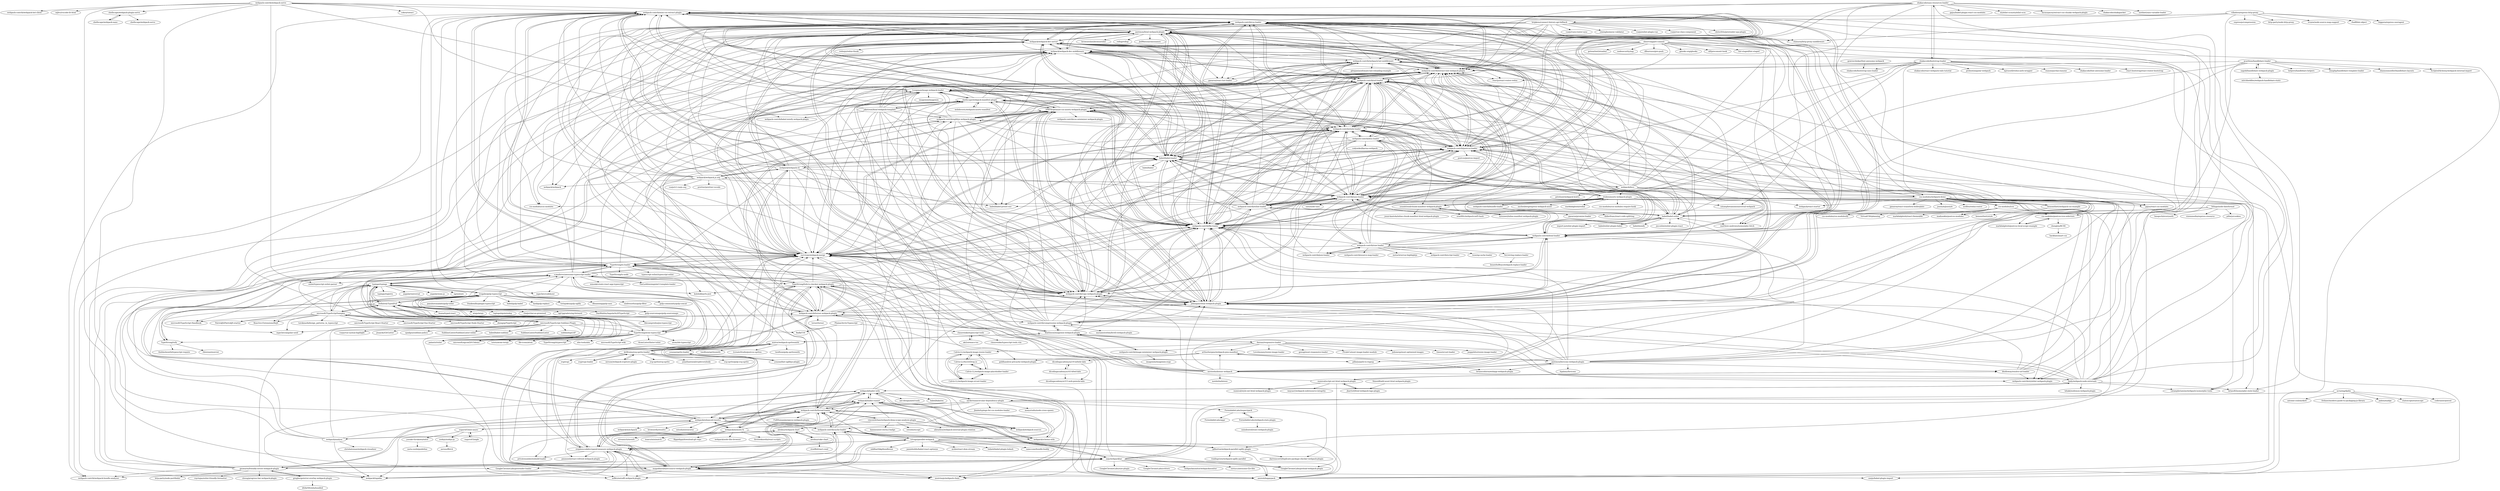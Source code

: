 digraph G {
"webpack-contrib/mini-css-extract-plugin" -> "webpack-contrib/css-loader"
"webpack-contrib/mini-css-extract-plugin" -> "jantimon/html-webpack-plugin"
"webpack-contrib/mini-css-extract-plugin" -> "NMFR/optimize-css-assets-webpack-plugin"
"webpack-contrib/mini-css-extract-plugin" -> "webpack/webpack-dev-server"
"webpack-contrib/mini-css-extract-plugin" -> "webpack-contrib/extract-text-webpack-plugin"
"webpack-contrib/mini-css-extract-plugin" -> "webpack-contrib/postcss-loader"
"webpack-contrib/mini-css-extract-plugin" -> "johnagan/clean-webpack-plugin"
"webpack-contrib/mini-css-extract-plugin" -> "webpack-contrib/copy-webpack-plugin"
"webpack-contrib/mini-css-extract-plugin" -> "webpack-contrib/sass-loader"
"webpack-contrib/mini-css-extract-plugin" -> "survivejs/webpack-merge"
"webpack-contrib/mini-css-extract-plugin" -> "webpack-contrib/file-loader"
"webpack-contrib/mini-css-extract-plugin" -> "babel/babel-loader"
"webpack-contrib/mini-css-extract-plugin" -> "webpack-contrib/terser-webpack-plugin"
"webpack-contrib/mini-css-extract-plugin" -> "webpack-contrib/style-loader"
"webpack-contrib/mini-css-extract-plugin" -> "webpack-contrib/webpack-bundle-analyzer" ["e"=1]
"webpack-contrib/webpack-serve" -> "asfktz/autodll-webpack-plugin" ["e"=1]
"webpack-contrib/webpack-serve" -> "shellscape/webpack-plugin-serve"
"webpack-contrib/webpack-serve" -> "webpack-contrib/mini-css-extract-plugin"
"webpack-contrib/webpack-serve" -> "GoogleChromeLabs/prerender-loader" ["e"=1]
"webpack-contrib/webpack-serve" -> "webpack-contrib/babel-minify-webpack-plugin" ["e"=1]
"webpack-contrib/webpack-serve" -> "webpack/webpack-dev-server"
"webpack-contrib/webpack-serve" -> "babel/babel-preset-env" ["e"=1]
"webpack-contrib/webpack-serve" -> "sokra/rawact" ["e"=1]
"webpack-contrib/webpack-serve" -> "webpack-contrib/webpack-hot-client"
"webpack-contrib/webpack-serve" -> "mjbvz/vscode-lit-html" ["e"=1]
"webpack-contrib/webpack-serve" -> "eslint/typescript-eslint-parser" ["e"=1]
"vincentdchan/webpack-deep-scope-analysis-plugin" -> "estools/escope" ["e"=1]
"vincentdchan/webpack-deep-scope-analysis-plugin" -> "alienzhou/webpack-internal-plugin-relation" ["e"=1]
"vincentdchan/webpack-deep-scope-analysis-plugin" -> "alexkuz/webpack-chart"
"vincentdchan/webpack-deep-scope-analysis-plugin" -> "webpack-contrib/thread-loader"
"vincentdchan/webpack-deep-scope-analysis-plugin" -> "gdborton/webpack-parallel-uglify-plugin"
"vincentdchan/webpack-deep-scope-analysis-plugin" -> "webpack/loader-runner"
"vincentdchan/webpack-deep-scope-analysis-plugin" -> "bammoo/set-iterm2-badge"
"felixge/node-dateformat" -> "webpack-contrib/json-loader"
"felixge/node-dateformat" -> "visionmedia/express-resource" ["e"=1]
"felixge/node-dateformat" -> "pillarjs/cookies" ["e"=1]
"felixge/node-dateformat" -> "bnoguchi/everyauth" ["e"=1]
"felixge/node-dateformat" -> "babel/babel-eslint"
"webpack-contrib/sass-loader" -> "webpack-contrib/css-loader"
"webpack-contrib/sass-loader" -> "webpack-contrib/style-loader"
"webpack-contrib/sass-loader" -> "webpack-contrib/extract-text-webpack-plugin"
"webpack-contrib/sass-loader" -> "webpack-contrib/postcss-loader"
"webpack-contrib/sass-loader" -> "webpack-contrib/file-loader"
"webpack-contrib/sass-loader" -> "babel/babel-loader"
"webpack-contrib/sass-loader" -> "sass/node-sass" ["e"=1]
"webpack-contrib/sass-loader" -> "webpack-contrib/mini-css-extract-plugin"
"webpack-contrib/sass-loader" -> "webpack/webpack-dev-server"
"webpack-contrib/sass-loader" -> "jantimon/html-webpack-plugin"
"webpack-contrib/sass-loader" -> "webpack-contrib/url-loader"
"webpack-contrib/sass-loader" -> "webpack-contrib/copy-webpack-plugin"
"webpack-contrib/sass-loader" -> "johnagan/clean-webpack-plugin"
"webpack-contrib/sass-loader" -> "babel/babel-eslint"
"webpack-contrib/sass-loader" -> "webpack-contrib/eslint-loader"
"webpack-contrib/terser-webpack-plugin" -> "webpack-contrib/mini-css-extract-plugin"
"webpack-contrib/terser-webpack-plugin" -> "NMFR/optimize-css-assets-webpack-plugin"
"webpack-contrib/terser-webpack-plugin" -> "webpack-contrib/uglifyjs-webpack-plugin"
"webpack-contrib/terser-webpack-plugin" -> "terser/terser" ["e"=1]
"webpack-contrib/terser-webpack-plugin" -> "johnagan/clean-webpack-plugin"
"webpack-contrib/terser-webpack-plugin" -> "survivejs/webpack-merge"
"webpack-contrib/terser-webpack-plugin" -> "webpack/webpack-cli"
"webpack-contrib/terser-webpack-plugin" -> "webpack-contrib/copy-webpack-plugin"
"webpack-contrib/terser-webpack-plugin" -> "webpack-contrib/file-loader"
"webpack-contrib/terser-webpack-plugin" -> "webpack-contrib/style-loader"
"webpack-contrib/terser-webpack-plugin" -> "webpack-contrib/css-loader"
"webpack-contrib/terser-webpack-plugin" -> "amireh/happypack" ["e"=1]
"webpack-contrib/terser-webpack-plugin" -> "TypeStrong/fork-ts-checker-webpack-plugin"
"webpack-contrib/terser-webpack-plugin" -> "stephencookdev/speed-measure-webpack-plugin"
"webpack-contrib/terser-webpack-plugin" -> "webpack-contrib/compression-webpack-plugin"
"webpack-contrib/extract-text-webpack-plugin" -> "webpack-contrib/css-loader"
"webpack-contrib/extract-text-webpack-plugin" -> "webpack-contrib/postcss-loader"
"webpack-contrib/extract-text-webpack-plugin" -> "jantimon/html-webpack-plugin"
"webpack-contrib/extract-text-webpack-plugin" -> "webpack-contrib/sass-loader"
"webpack-contrib/extract-text-webpack-plugin" -> "webpack-contrib/file-loader"
"webpack-contrib/extract-text-webpack-plugin" -> "webpack-contrib/style-loader"
"webpack-contrib/extract-text-webpack-plugin" -> "babel/babel-loader"
"webpack-contrib/extract-text-webpack-plugin" -> "webpack-contrib/url-loader"
"webpack-contrib/extract-text-webpack-plugin" -> "webpack/webpack-dev-server"
"webpack-contrib/extract-text-webpack-plugin" -> "webpack-contrib/mini-css-extract-plugin"
"webpack-contrib/extract-text-webpack-plugin" -> "webpack-contrib/copy-webpack-plugin"
"webpack-contrib/extract-text-webpack-plugin" -> "johnagan/clean-webpack-plugin"
"webpack-contrib/extract-text-webpack-plugin" -> "webpack-contrib/webpack-hot-middleware"
"webpack-contrib/extract-text-webpack-plugin" -> "reactjs/react-router-redux" ["e"=1]
"webpack-contrib/extract-text-webpack-plugin" -> "gaearon/react-hot-loader" ["e"=1]
"unjs/webpackbar" -> "geowarin/friendly-errors-webpack-plugin"
"unjs/webpackbar" -> "survivejs/webpack-merge"
"unjs/webpackbar" -> "stephencookdev/speed-measure-webpack-plugin"
"unjs/webpackbar" -> "webpack-contrib/thread-loader"
"unjs/webpackbar" -> "GoogleChromeLabs/size-plugin" ["e"=1]
"unjs/webpackbar" -> "GoogleChromeLabs/critters" ["e"=1]
"unjs/webpackbar" -> "webpack-contrib/mini-css-extract-plugin"
"unjs/webpackbar" -> "mzgoddard/hard-source-webpack-plugin"
"unjs/webpackbar" -> "amireh/happypack" ["e"=1]
"unjs/webpackbar" -> "NMFR/optimize-css-assets-webpack-plugin"
"unjs/webpackbar" -> "GoogleChromeLabs/preload-webpack-plugin" ["e"=1]
"unjs/webpackbar" -> "webpackmonitor/webpackmonitor" ["e"=1]
"unjs/webpackbar" -> "johnagan/clean-webpack-plugin"
"unjs/webpackbar" -> "sorrycc/awesome-f2e-libs" ["e"=1]
"unjs/webpackbar" -> "GoogleChromeLabs/prerender-loader" ["e"=1]
"webpack-contrib/html-loader" -> "webpack-contrib/file-loader"
"webpack-contrib/html-loader" -> "webpack-contrib/style-loader"
"webpack-contrib/html-loader" -> "webpack-contrib/url-loader"
"webpack-contrib/html-loader" -> "webpack-contrib/css-loader"
"webpack-contrib/html-loader" -> "webpack-contrib/postcss-loader"
"webpack-contrib/html-loader" -> "webpack-contrib/extract-text-webpack-plugin"
"webpack-contrib/html-loader" -> "johnagan/clean-webpack-plugin"
"webpack-contrib/html-loader" -> "webpack-contrib/copy-webpack-plugin"
"webpack-contrib/html-loader" -> "webpack-contrib/raw-loader"
"webpack-contrib/html-loader" -> "webpack-contrib/sass-loader"
"webpack-contrib/html-loader" -> "webpack-contrib/less-loader"
"webpack-contrib/html-loader" -> "babel/babel-loader"
"webpack-contrib/html-loader" -> "jantimon/html-webpack-plugin"
"webpack-contrib/html-loader" -> "webpack-contrib/json-loader"
"webpack-contrib/html-loader" -> "webpack/webpack-dev-server"
"ivogabe/gulp-typescript" -> "gulp-sourcemaps/gulp-sourcemaps" ["e"=1]
"ivogabe/gulp-typescript" -> "typings/typings"
"ivogabe/gulp-typescript" -> "gulp-community/gulp-concat" ["e"=1]
"ivogabe/gulp-typescript" -> "TypeStrong/tsify"
"ivogabe/gulp-typescript" -> "panuhorsmalahti/gulp-tslint"
"ivogabe/gulp-typescript" -> "DefinitelyTyped/tsd"
"ivogabe/gulp-typescript" -> "frankwallis/plugin-typescript" ["e"=1]
"ivogabe/gulp-typescript" -> "babel/gulp-babel" ["e"=1]
"ivogabe/gulp-typescript" -> "s-panferov/awesome-typescript-loader"
"ivogabe/gulp-typescript" -> "TypeStrong/atom-typescript"
"ivogabe/gulp-typescript" -> "lazd/gulp-replace" ["e"=1]
"ivogabe/gulp-typescript" -> "terinjokes/gulp-uglify" ["e"=1]
"ivogabe/gulp-typescript" -> "palantir/tslint" ["e"=1]
"ivogabe/gulp-typescript" -> "dlmanning/gulp-sass" ["e"=1]
"ivogabe/gulp-typescript" -> "sindresorhus/gulp-filter" ["e"=1]
"acrazing/dpdm" -> "pahen/madge" ["e"=1]
"acrazing/dpdm" -> "aackerman/circular-dependency-plugin"
"acrazing/dpdm" -> "statoscope/statoscope" ["e"=1]
"acrazing/dpdm" -> "coderaiser/putout" ["e"=1]
"acrazing/dpdm" -> "antoine-coulon/skott" ["e"=1]
"acrazing/dpdm" -> "frehner/modern-guide-to-packaging-js-library" ["e"=1]
"bripkens/connect-history-api-fallback" -> "chimurai/http-proxy-middleware" ["e"=1]
"bripkens/connect-history-api-fallback" -> "chrisvfritz/prerender-spa-plugin" ["e"=1]
"bripkens/connect-history-api-fallback" -> "pillarjs/path-to-regexp" ["e"=1]
"bripkens/connect-history-api-fallback" -> "neutrinojs/webpack-chain" ["e"=1]
"bripkens/connect-history-api-fallback" -> "vuejs/vuex-router-sync" ["e"=1]
"bripkens/connect-history-api-fallback" -> "webpack/webpack-dev-middleware"
"bripkens/connect-history-api-fallback" -> "yiminghe/async-validator" ["e"=1]
"bripkens/connect-history-api-fallback" -> "survivejs/webpack-merge"
"bripkens/connect-history-api-fallback" -> "jantimon/html-webpack-plugin"
"bripkens/connect-history-api-fallback" -> "webpack/tapable" ["e"=1]
"bripkens/connect-history-api-fallback" -> "webpack-contrib/webpack-hot-middleware"
"bripkens/connect-history-api-fallback" -> "webpack-contrib/extract-text-webpack-plugin"
"bripkens/connect-history-api-fallback" -> "webpack-contrib/url-loader"
"bripkens/connect-history-api-fallback" -> "vuejs/eslint-plugin-vue" ["e"=1]
"bripkens/connect-history-api-fallback" -> "vuejs/vue-class-component" ["e"=1]
"stephencookdev/speed-measure-webpack-plugin" -> "webpack-contrib/thread-loader"
"stephencookdev/speed-measure-webpack-plugin" -> "mzgoddard/hard-source-webpack-plugin"
"stephencookdev/speed-measure-webpack-plugin" -> "amireh/happypack" ["e"=1]
"stephencookdev/speed-measure-webpack-plugin" -> "webpack/tapable" ["e"=1]
"stephencookdev/speed-measure-webpack-plugin" -> "neutrinojs/webpack-chain" ["e"=1]
"stephencookdev/speed-measure-webpack-plugin" -> "privatenumber/esbuild-loader" ["e"=1]
"stephencookdev/speed-measure-webpack-plugin" -> "TypeStrong/fork-ts-checker-webpack-plugin"
"stephencookdev/speed-measure-webpack-plugin" -> "webpack-contrib/terser-webpack-plugin"
"stephencookdev/speed-measure-webpack-plugin" -> "webpack-contrib/webpack-bundle-analyzer" ["e"=1]
"stephencookdev/speed-measure-webpack-plugin" -> "webpack-contrib/cache-loader"
"stephencookdev/speed-measure-webpack-plugin" -> "pmmmwh/react-refresh-webpack-plugin" ["e"=1]
"stephencookdev/speed-measure-webpack-plugin" -> "webpack/loader-utils"
"stephencookdev/speed-measure-webpack-plugin" -> "webpack-contrib/mini-css-extract-plugin"
"stephencookdev/speed-measure-webpack-plugin" -> "unjs/webpackbar"
"stephencookdev/speed-measure-webpack-plugin" -> "asfktz/autodll-webpack-plugin" ["e"=1]
"webpack-contrib/compression-webpack-plugin" -> "mynameiswhm/brotli-webpack-plugin"
"webpack-contrib/compression-webpack-plugin" -> "webpack-contrib/copy-webpack-plugin"
"webpack-contrib/compression-webpack-plugin" -> "johnagan/clean-webpack-plugin"
"webpack-contrib/compression-webpack-plugin" -> "webpack-contrib/postcss-loader"
"webpack-contrib/compression-webpack-plugin" -> "webpack-contrib/terser-webpack-plugin"
"webpack-contrib/compression-webpack-plugin" -> "NMFR/optimize-css-assets-webpack-plugin"
"webpack-contrib/compression-webpack-plugin" -> "webpack-contrib/html-loader"
"webpack-contrib/compression-webpack-plugin" -> "survivejs/webpack-merge"
"webpack-contrib/compression-webpack-plugin" -> "webpack-contrib/file-loader"
"webpack-contrib/compression-webpack-plugin" -> "webpack-contrib/uglifyjs-webpack-plugin"
"webpack-contrib/compression-webpack-plugin" -> "webpack-contrib/css-loader"
"webpack-contrib/compression-webpack-plugin" -> "babel/babel-loader"
"webpack-contrib/compression-webpack-plugin" -> "Klathmon/imagemin-webpack-plugin"
"webpack-contrib/compression-webpack-plugin" -> "tcoopman/image-webpack-loader"
"webpack-contrib/compression-webpack-plugin" -> "webpack-contrib/mini-css-extract-plugin"
"gregberge/error-overlay-webpack-plugin" -> "geowarin/friendly-errors-webpack-plugin"
"gregberge/error-overlay-webpack-plugin" -> "d4rkr00t/whybundled"
"pcardune/handlebars-loader" -> "sagold/handlebars-webpack-plugin"
"pcardune/handlebars-loader" -> "helpers/handlebars-helpers" ["e"=1]
"pcardune/handlebars-loader" -> "emaphp/handlebars-template-loader"
"pcardune/handlebars-loader" -> "webpack-contrib/html-loader"
"pcardune/handlebars-loader" -> "shannonmoeller/handlebars-layouts" ["e"=1]
"pcardune/handlebars-loader" -> "webpack-contrib/compression-webpack-plugin"
"pcardune/handlebars-loader" -> "webpack-contrib/eslint-loader"
"pcardune/handlebars-loader" -> "webpack-contrib/extract-text-webpack-plugin"
"pcardune/handlebars-loader" -> "ScriptedAlchemy/webpack-external-import" ["e"=1]
"shellscape/webpack-plugin-serve" -> "shellscape/webpack-nano"
"shellscape/webpack-plugin-serve" -> "shellscape/webpack-serve"
"shellscape/webpack-nano" -> "shellscape/webpack-plugin-serve"
"chenglou/RCSS" -> "hackhat/smart-css"
"aki2o/emacs-tss" -> "clausreinke/typescript-tools"
"jantimon/html-webpack-plugin" -> "webpack/webpack-dev-server"
"jantimon/html-webpack-plugin" -> "webpack-contrib/extract-text-webpack-plugin"
"jantimon/html-webpack-plugin" -> "webpack-contrib/mini-css-extract-plugin"
"jantimon/html-webpack-plugin" -> "webpack-contrib/css-loader"
"jantimon/html-webpack-plugin" -> "babel/babel-loader"
"jantimon/html-webpack-plugin" -> "webpack-contrib/webpack-bundle-analyzer" ["e"=1]
"jantimon/html-webpack-plugin" -> "gaearon/react-hot-loader" ["e"=1]
"jantimon/html-webpack-plugin" -> "johnagan/clean-webpack-plugin"
"jantimon/html-webpack-plugin" -> "browserslist/browserslist" ["e"=1]
"jantimon/html-webpack-plugin" -> "webpack-contrib/postcss-loader"
"jantimon/html-webpack-plugin" -> "webpack/webpack" ["e"=1]
"jantimon/html-webpack-plugin" -> "css-modules/css-modules" ["e"=1]
"jantimon/html-webpack-plugin" -> "chimurai/http-proxy-middleware" ["e"=1]
"jantimon/html-webpack-plugin" -> "rollup/rollup" ["e"=1]
"jantimon/html-webpack-plugin" -> "JedWatson/classnames" ["e"=1]
"soundcloud/chunk-manifest-webpack-plugin" -> "szrenwei/inline-manifest-webpack-plugin"
"soundcloud/chunk-manifest-webpack-plugin" -> "jouni-kantola/inline-chunk-manifest-html-webpack-plugin"
"soundcloud/chunk-manifest-webpack-plugin" -> "ztoben/assets-webpack-plugin"
"soundcloud/chunk-manifest-webpack-plugin" -> "erm0l0v/webpack-md5-hash"
"TypeStrong/atom-typescript" -> "typings/typings"
"TypeStrong/atom-typescript" -> "DefinitelyTyped/tsd"
"TypeStrong/atom-typescript" -> "alm-tools/alm" ["e"=1]
"TypeStrong/atom-typescript" -> "ivogabe/gulp-typescript"
"TypeStrong/atom-typescript" -> "TypeStrong/tsify"
"TypeStrong/atom-typescript" -> "palantir/tslint" ["e"=1]
"TypeStrong/atom-typescript" -> "TypeStrong/ts-loader"
"TypeStrong/atom-typescript" -> "microsoft/ngconf2015demo" ["e"=1]
"TypeStrong/atom-typescript" -> "microsoft/TypeScript-wiki" ["e"=1]
"TypeStrong/atom-typescript" -> "s-panferov/awesome-typescript-loader"
"TypeStrong/atom-typescript" -> "AtomLinter/linter-tslint"
"TypeStrong/atom-typescript" -> "atom/ide-typescript" ["e"=1]
"TypeStrong/atom-typescript" -> "tststs/atom-ternjs" ["e"=1]
"TypeStrong/atom-typescript" -> "file-icons/atom" ["e"=1]
"TypeStrong/atom-typescript" -> "TypeStrong/ntypescript"
"jaketrent/html-webpack-template" -> "johnagan/clean-webpack-plugin"
"jaketrent/html-webpack-template" -> "shellscape/webpack-manifest-plugin"
"jaketrent/html-webpack-template" -> "jantimon/html-webpack-plugin"
"jaketrent/html-webpack-template" -> "survivejs/webpack-merge"
"jaketrent/html-webpack-template" -> "webpack-contrib/extract-text-webpack-plugin"
"jaketrent/html-webpack-template" -> "webpack-contrib/babel-minify-webpack-plugin" ["e"=1]
"jaketrent/html-webpack-template" -> "tcoopman/image-webpack-loader"
"jaketrent/html-webpack-template" -> "webpack-contrib/copy-webpack-plugin"
"jaketrent/html-webpack-template" -> "neutrinojs/webpack-chain" ["e"=1]
"jaketrent/html-webpack-template" -> "webpack-contrib/url-loader"
"jaketrent/html-webpack-template" -> "goldhand/sw-precache-webpack-plugin" ["e"=1]
"jaketrent/html-webpack-template" -> "webpack/webpack-dev-middleware"
"jaketrent/html-webpack-template" -> "webpack-contrib/file-loader"
"jaketrent/html-webpack-template" -> "webpack-contrib/uglifyjs-webpack-plugin"
"webpack-contrib/postcss-loader" -> "webpack-contrib/css-loader"
"webpack-contrib/postcss-loader" -> "webpack-contrib/extract-text-webpack-plugin"
"webpack-contrib/postcss-loader" -> "webpack-contrib/style-loader"
"webpack-contrib/postcss-loader" -> "webpack-contrib/sass-loader"
"webpack-contrib/postcss-loader" -> "webpack-contrib/file-loader"
"webpack-contrib/postcss-loader" -> "babel/babel-loader"
"webpack-contrib/postcss-loader" -> "webpack-contrib/mini-css-extract-plugin"
"webpack-contrib/postcss-loader" -> "jantimon/html-webpack-plugin"
"webpack-contrib/postcss-loader" -> "webpack-contrib/url-loader"
"webpack-contrib/postcss-loader" -> "webpack/webpack-dev-server"
"webpack-contrib/postcss-loader" -> "survivejs/webpack-merge"
"webpack-contrib/postcss-loader" -> "webpack-contrib/copy-webpack-plugin"
"webpack-contrib/postcss-loader" -> "NMFR/optimize-css-assets-webpack-plugin"
"webpack-contrib/postcss-loader" -> "postcss/postcss-import" ["e"=1]
"webpack-contrib/postcss-loader" -> "webpack-contrib/webpack-hot-middleware"
"babel/babel-loader" -> "webpack-contrib/css-loader"
"babel/babel-loader" -> "webpack/webpack-dev-server"
"babel/babel-loader" -> "webpack-contrib/sass-loader"
"babel/babel-loader" -> "jantimon/html-webpack-plugin"
"babel/babel-loader" -> "webpack-contrib/style-loader"
"babel/babel-loader" -> "webpack-contrib/extract-text-webpack-plugin"
"babel/babel-loader" -> "webpack-contrib/postcss-loader"
"babel/babel-loader" -> "webpack-contrib/file-loader"
"babel/babel-loader" -> "babel/babel-eslint"
"babel/babel-loader" -> "webpack-contrib/url-loader"
"babel/babel-loader" -> "webpack-contrib/mini-css-extract-plugin"
"babel/babel-loader" -> "babel/babel-preset-env" ["e"=1]
"babel/babel-loader" -> "webpack/webpack-cli"
"babel/babel-loader" -> "babel/babel" ["e"=1]
"babel/babel-loader" -> "webpack-contrib/eslint-loader"
"TypeStrong/ts-loader" -> "s-panferov/awesome-typescript-loader"
"TypeStrong/ts-loader" -> "TypeStrong/fork-ts-checker-webpack-plugin"
"TypeStrong/ts-loader" -> "kulshekhar/ts-jest" ["e"=1]
"TypeStrong/ts-loader" -> "palantir/tslint" ["e"=1]
"TypeStrong/ts-loader" -> "TypeStrong/ts-node" ["e"=1]
"TypeStrong/ts-loader" -> "survivejs/webpack-merge"
"TypeStrong/ts-loader" -> "webpack-contrib/css-loader"
"TypeStrong/ts-loader" -> "webpack/webpack-dev-server"
"TypeStrong/ts-loader" -> "webpack-contrib/mini-css-extract-plugin"
"TypeStrong/ts-loader" -> "babel/babel-loader"
"TypeStrong/ts-loader" -> "jantimon/html-webpack-plugin"
"TypeStrong/ts-loader" -> "amireh/happypack" ["e"=1]
"TypeStrong/ts-loader" -> "typings/typings"
"TypeStrong/ts-loader" -> "typescript-eslint/typescript-eslint" ["e"=1]
"TypeStrong/ts-loader" -> "webpack-contrib/postcss-loader"
"microsoft/TypeScriptSamples" -> "microsoft/TypeScript-Handbook" ["e"=1]
"microsoft/TypeScriptSamples" -> "typings/typings"
"microsoft/TypeScriptSamples" -> "microsoft/TypeScript-React-Starter" ["e"=1]
"microsoft/TypeScriptSamples" -> "microsoft/TypeScript-Vue-Starter" ["e"=1]
"microsoft/TypeScriptSamples" -> "microsoft/TypeScript-Node-Starter" ["e"=1]
"microsoft/TypeScriptSamples" -> "TypeStrong/ts-loader"
"microsoft/TypeScriptSamples" -> "zhongsp/TypeScript" ["e"=1]
"microsoft/TypeScriptSamples" -> "palantir/tslint" ["e"=1]
"microsoft/TypeScriptSamples" -> "Reactive-Extensions/RxJS" ["e"=1]
"microsoft/TypeScriptSamples" -> "torokmark/design_patterns_in_typescript" ["e"=1]
"microsoft/TypeScriptSamples" -> "mgechev/angular-seed" ["e"=1]
"microsoft/TypeScriptSamples" -> "DefinitelyTyped/tsd"
"microsoft/TypeScriptSamples" -> "microsoft/TypeScript-Sublime-Plugin"
"microsoft/TypeScriptSamples" -> "PatrickJS/PatrickJS-starter" ["e"=1]
"microsoft/TypeScriptSamples" -> "s-panferov/awesome-typescript-loader"
"microsoft/TypeScript-Sublime-Plugin" -> "babel/babel-sublime" ["e"=1]
"microsoft/TypeScript-Sublime-Plugin" -> "typings/typings"
"microsoft/TypeScript-Sublime-Plugin" -> "ivogabe/gulp-typescript"
"microsoft/TypeScript-Sublime-Plugin" -> "SublimeLinter/SublimeLinter" ["e"=1]
"microsoft/TypeScript-Sublime-Plugin" -> "DefinitelyTyped/tsd"
"microsoft/TypeScript-Sublime-Plugin" -> "microsoft/TypeScriptSamples"
"microsoft/TypeScript-Sublime-Plugin" -> "microsoft/ngconf2015demo" ["e"=1]
"microsoft/TypeScript-Sublime-Plugin" -> "sublimelsp/LSP" ["e"=1]
"microsoft/TypeScript-Sublime-Plugin" -> "Railk/T3S"
"microsoft/TypeScript-Sublime-Plugin" -> "vuejs/vue-syntax-highlight" ["e"=1]
"microsoft/TypeScript-Sublime-Plugin" -> "jisaacks/GitGutter" ["e"=1]
"microsoft/TypeScript-Sublime-Plugin" -> "spadgos/sublime-jsdocs" ["e"=1]
"microsoft/TypeScript-Sublime-Plugin" -> "mgechev/angular-seed" ["e"=1]
"microsoft/TypeScript-Sublime-Plugin" -> "SublimeLinter/SublimeLinter-eslint" ["e"=1]
"microsoft/TypeScript-Sublime-Plugin" -> "TypeStrong/atom-typescript"
"webpack/memory-fs" -> "streamich/memfs" ["e"=1]
"webpack/memory-fs" -> "webpack/loader-utils"
"webpack/memory-fs" -> "webpack/loader-runner"
"webpack/memory-fs" -> "webpack/tapable" ["e"=1]
"webpack/memory-fs" -> "webpack/webpack-dev-middleware"
"webpack/memory-fs" -> "webpack/enhanced-resolve"
"webpack/memory-fs" -> "isaacs/minimatch" ["e"=1]
"webpack/memory-fs" -> "flippidippi/download-git-repo" ["e"=1]
"webpack/memory-fs" -> "webpack/node-libs-browser"
"webpack/memory-fs" -> "webpack/schema-utils"
"webpack/memory-fs" -> "firstlookmedia/react-scripts"
"suguru03/neo-async" -> "suguru03/aigle"
"suguru03/neo-async" -> "nodejs/nodejs-ja"
"suguru03/neo-async" -> "webpack/enhanced-resolve"
"suguru03/neo-async" -> "yosuke-furukawa/eater"
"tcoopman/image-webpack-loader" -> "webpack-contrib/file-loader"
"tcoopman/image-webpack-loader" -> "webpack-contrib/url-loader"
"tcoopman/image-webpack-loader" -> "webpack-contrib/postcss-loader"
"tcoopman/image-webpack-loader" -> "Klathmon/imagemin-webpack-plugin"
"tcoopman/image-webpack-loader" -> "webpack-contrib/extract-text-webpack-plugin"
"tcoopman/image-webpack-loader" -> "webpack-contrib/css-loader"
"tcoopman/image-webpack-loader" -> "johnagan/clean-webpack-plugin"
"tcoopman/image-webpack-loader" -> "jantimon/html-webpack-plugin"
"tcoopman/image-webpack-loader" -> "webpack-contrib/style-loader"
"tcoopman/image-webpack-loader" -> "webpack-contrib/copy-webpack-plugin"
"tcoopman/image-webpack-loader" -> "webpack-contrib/mini-css-extract-plugin"
"tcoopman/image-webpack-loader" -> "shellscape/webpack-manifest-plugin"
"tcoopman/image-webpack-loader" -> "survivejs/webpack-merge"
"tcoopman/image-webpack-loader" -> "imagemin/imagemin" ["e"=1]
"tcoopman/image-webpack-loader" -> "webpack-contrib/sass-loader"
"Asana/typed-react" -> "fdecampredon/jsx-typescript"
"dicodingacademy/a163-bfwd-labs" -> "dicodingacademy/a315-web-pemula-labs"
"dicodingacademy/a163-bfwd-labs" -> "dicodingacademy/a219-mfwde-labs"
"webpack-contrib/eslint-loader" -> "babel/babel-eslint"
"webpack-contrib/eslint-loader" -> "webpack-contrib/stylelint-webpack-plugin" ["e"=1]
"webpack-contrib/eslint-loader" -> "webpack-contrib/url-loader"
"webpack-contrib/eslint-loader" -> "webpack-contrib/file-loader"
"webpack-contrib/eslint-loader" -> "babel/babel-loader"
"webpack-contrib/eslint-loader" -> "webpack-contrib/postcss-loader"
"webpack-contrib/eslint-loader" -> "webpack-contrib/style-loader"
"webpack-contrib/eslint-loader" -> "webpack-contrib/extract-text-webpack-plugin"
"webpack-contrib/eslint-loader" -> "webpack-contrib/css-loader"
"webpack-contrib/eslint-loader" -> "webpack-contrib/sass-loader"
"webpack-contrib/eslint-loader" -> "johnagan/clean-webpack-plugin"
"webpack-contrib/eslint-loader" -> "webpack-contrib/copy-webpack-plugin"
"webpack-contrib/eslint-loader" -> "NMFR/optimize-css-assets-webpack-plugin"
"webpack-contrib/eslint-loader" -> "survivejs/webpack-merge"
"webpack-contrib/eslint-loader" -> "webpack-contrib/webpack-hot-middleware"
"villadora/express-http-proxy" -> "chimurai/http-proxy-middleware" ["e"=1]
"villadora/express-http-proxy" -> "kriasoft/isomorphic-style-loader" ["e"=1]
"villadora/express-http-proxy" -> "expressjs/compression" ["e"=1]
"villadora/express-http-proxy" -> "http-party/node-http-proxy" ["e"=1]
"villadora/express-http-proxy" -> "webpack-contrib/webpack-hot-middleware"
"villadora/express-http-proxy" -> "evanw/node-source-map-support" ["e"=1]
"villadora/express-http-proxy" -> "rhalff/dot-object"
"villadora/express-http-proxy" -> "biggora/express-useragent" ["e"=1]
"villadora/express-http-proxy" -> "bripkens/connect-history-api-fallback"
"ztoben/assets-webpack-plugin" -> "soundcloud/chunk-manifest-webpack-plugin"
"ztoben/assets-webpack-plugin" -> "shellscape/webpack-manifest-plugin"
"ztoben/assets-webpack-plugin" -> "webpack-contrib/bundle-loader"
"ztoben/assets-webpack-plugin" -> "auchenberg/express-webpack-asset"
"ztoben/assets-webpack-plugin" -> "catamphetamine/webpack-isomorphic-tools" ["e"=1]
"ztoben/assets-webpack-plugin" -> "webpack-contrib/extract-text-webpack-plugin"
"ztoben/assets-webpack-plugin" -> "catamphetamine/universal-webpack" ["e"=1]
"ztoben/assets-webpack-plugin" -> "kriasoft/isomorphic-style-loader" ["e"=1]
"ztoben/assets-webpack-plugin" -> "webpack-contrib/stylelint-webpack-plugin" ["e"=1]
"ztoben/assets-webpack-plugin" -> "gdborton/webpack-parallel-uglify-plugin"
"ztoben/assets-webpack-plugin" -> "markdalgleish/redial" ["e"=1]
"ztoben/assets-webpack-plugin" -> "babel/babel-preset-env" ["e"=1]
"ztoben/assets-webpack-plugin" -> "css-modules/css-modules-require-hook" ["e"=1]
"ztoben/assets-webpack-plugin" -> "webpack-contrib/file-loader"
"ztoben/assets-webpack-plugin" -> "webpack-contrib/eslint-loader"
"TypeStrong/tsify" -> "ivogabe/gulp-typescript"
"TypeStrong/tsify" -> "theblacksmith/typescript-require"
"TypeStrong/tsify" -> "thlorenz/exorcist" ["e"=1]
"svg/svgo-loader" -> "JetBrains/svg-sprite-loader"
"Calvin-LL/SecretDrop.io" -> "Calvin-LL/webpack-image-placeholder-loader"
"Calvin-LL/SecretDrop.io" -> "Calvin-LL/webpack-image-srcset-loader"
"Calvin-LL/SecretDrop.io" -> "Calvin-LL/webpack-image-resize-loader"
"Calvin-LL/webpack-image-placeholder-loader" -> "Calvin-LL/webpack-image-srcset-loader"
"Calvin-LL/webpack-image-placeholder-loader" -> "Calvin-LL/webpack-image-resize-loader"
"Calvin-LL/webpack-image-placeholder-loader" -> "Calvin-LL/SecretDrop.io"
"Calvin-LL/webpack-image-resize-loader" -> "Calvin-LL/webpack-image-placeholder-loader"
"Calvin-LL/webpack-image-resize-loader" -> "Calvin-LL/webpack-image-srcset-loader"
"Calvin-LL/webpack-image-resize-loader" -> "Calvin-LL/SecretDrop.io"
"Calvin-LL/webpack-image-srcset-loader" -> "Calvin-LL/webpack-image-placeholder-loader"
"Calvin-LL/webpack-image-srcset-loader" -> "Calvin-LL/webpack-image-resize-loader"
"Calvin-LL/webpack-image-srcset-loader" -> "Calvin-LL/SecretDrop.io"
"Phaiax/ArcticTypescript" -> "Railk/T3S"
"Phaiax/ArcticTypescript" -> "clausreinke/typescript-tools"
"dicodingacademy/a219-mfwde-labs" -> "dicodingacademy/a163-bfwd-labs"
"dicodingacademy/a219-mfwde-labs" -> "dicodingacademy/a315-web-pemula-labs"
"gowravshekar/font-awesome-webpack" -> "shakacode/bootstrap-sass-loader"
"babel/babel-eslint" -> "babel/babel-loader"
"babel/babel-eslint" -> "jsx-eslint/eslint-plugin-react" ["e"=1]
"babel/babel-eslint" -> "webpack-contrib/eslint-loader"
"babel/babel-eslint" -> "webpack-contrib/postcss-loader"
"babel/babel-eslint" -> "webpack-contrib/css-loader"
"babel/babel-eslint" -> "import-js/eslint-plugin-import" ["e"=1]
"babel/babel-eslint" -> "webpack-contrib/extract-text-webpack-plugin"
"babel/babel-eslint" -> "webpack-contrib/style-loader"
"babel/babel-eslint" -> "babel/eslint-plugin-babel"
"babel/babel-eslint" -> "webpack-contrib/webpack-hot-middleware"
"babel/babel-eslint" -> "webpack/webpack-dev-server"
"babel/babel-eslint" -> "babel/minify" ["e"=1]
"babel/babel-eslint" -> "webpack-contrib/file-loader"
"babel/babel-eslint" -> "webpack-contrib/sass-loader"
"babel/babel-eslint" -> "matthew-andrews/isomorphic-fetch" ["e"=1]
"webpack-contrib/webpack-hot-middleware" -> "webpack/webpack-dev-middleware"
"webpack-contrib/webpack-hot-middleware" -> "webpack-contrib/postcss-loader"
"webpack-contrib/webpack-hot-middleware" -> "webpack-contrib/extract-text-webpack-plugin"
"webpack-contrib/webpack-hot-middleware" -> "survivejs/webpack-merge"
"webpack-contrib/webpack-hot-middleware" -> "webpack/webpack-dev-server"
"webpack-contrib/webpack-hot-middleware" -> "jantimon/html-webpack-plugin"
"webpack-contrib/webpack-hot-middleware" -> "gaearon/react-hot-loader" ["e"=1]
"webpack-contrib/webpack-hot-middleware" -> "webpack-contrib/file-loader"
"webpack-contrib/webpack-hot-middleware" -> "glenjamin/ultimate-hot-reloading-example" ["e"=1]
"webpack-contrib/webpack-hot-middleware" -> "babel/babel-loader"
"webpack-contrib/webpack-hot-middleware" -> "babel/babel-eslint"
"webpack-contrib/webpack-hot-middleware" -> "reactjs/react-router-redux" ["e"=1]
"webpack-contrib/webpack-hot-middleware" -> "matthew-andrews/isomorphic-fetch" ["e"=1]
"webpack-contrib/webpack-hot-middleware" -> "webpack-contrib/url-loader"
"webpack-contrib/webpack-hot-middleware" -> "webpack-contrib/css-loader"
"css-modules/icss" -> "css-modules/postcss-icss-selectors"
"css-modules/icss" -> "markdalgleish/react-themeable" ["e"=1]
"css-modules/icss" -> "css-modules/webpack-demo"
"css-modules/icss" -> "css-modules/css-modulesify" ["e"=1]
"css-modules/icss" -> "VirtualCSS/planning"
"css-modules/icss" -> "madyankin/postcss-modules" ["e"=1]
"aackerman/circular-dependency-plugin" -> "TypeStrong/fork-ts-checker-webpack-plugin"
"aackerman/circular-dependency-plugin" -> "darrenscerri/duplicate-package-checker-webpack-plugin" ["e"=1]
"aackerman/circular-dependency-plugin" -> "FormidableLabs/inspectpack"
"aackerman/circular-dependency-plugin" -> "webpack-contrib/thread-loader"
"aackerman/circular-dependency-plugin" -> "webpack-contrib/cache-loader"
"aackerman/circular-dependency-plugin" -> "mzgoddard/hard-source-webpack-plugin"
"aackerman/circular-dependency-plugin" -> "stephencookdev/speed-measure-webpack-plugin"
"aackerman/circular-dependency-plugin" -> "Jimdo/typings-for-css-modules-loader" ["e"=1]
"aackerman/circular-dependency-plugin" -> "moxystudio/node-cross-spawn" ["e"=1]
"webpack-contrib/css-loader" -> "webpack-contrib/style-loader"
"webpack-contrib/css-loader" -> "webpack-contrib/file-loader"
"webpack-contrib/css-loader" -> "webpack-contrib/sass-loader"
"webpack-contrib/css-loader" -> "webpack-contrib/extract-text-webpack-plugin"
"webpack-contrib/css-loader" -> "webpack-contrib/postcss-loader"
"webpack-contrib/css-loader" -> "babel/babel-loader"
"webpack-contrib/css-loader" -> "webpack-contrib/url-loader"
"webpack-contrib/css-loader" -> "webpack-contrib/mini-css-extract-plugin"
"webpack-contrib/css-loader" -> "webpack/webpack-dev-server"
"webpack-contrib/css-loader" -> "jantimon/html-webpack-plugin"
"webpack-contrib/css-loader" -> "webpack-contrib/copy-webpack-plugin"
"webpack-contrib/css-loader" -> "johnagan/clean-webpack-plugin"
"webpack-contrib/css-loader" -> "css-modules/css-modules" ["e"=1]
"webpack-contrib/css-loader" -> "webpack-contrib/html-loader"
"webpack-contrib/css-loader" -> "gajus/react-css-modules" ["e"=1]
"shellscape/webpack-manifest-plugin" -> "ztoben/assets-webpack-plugin"
"shellscape/webpack-manifest-plugin" -> "johnagan/clean-webpack-plugin"
"shellscape/webpack-manifest-plugin" -> "webpack-contrib/file-loader"
"shellscape/webpack-manifest-plugin" -> "survivejs/webpack-merge"
"shellscape/webpack-manifest-plugin" -> "soundcloud/chunk-manifest-webpack-plugin"
"shellscape/webpack-manifest-plugin" -> "jaketrent/html-webpack-template"
"shellscape/webpack-manifest-plugin" -> "webdeveric/webpack-assets-manifest"
"shellscape/webpack-manifest-plugin" -> "webpack-contrib/copy-webpack-plugin"
"shellscape/webpack-manifest-plugin" -> "webpack/webpack-dev-middleware"
"shellscape/webpack-manifest-plugin" -> "webpack-contrib/mini-css-extract-plugin"
"shellscape/webpack-manifest-plugin" -> "tcoopman/image-webpack-loader"
"shellscape/webpack-manifest-plugin" -> "NMFR/optimize-css-assets-webpack-plugin"
"shellscape/webpack-manifest-plugin" -> "webpack-contrib/webpack-hot-middleware"
"shellscape/webpack-manifest-plugin" -> "webpack/enhanced-resolve"
"shellscape/webpack-manifest-plugin" -> "webpack-contrib/terser-webpack-plugin"
"webpack-contrib/style-loader" -> "webpack-contrib/css-loader"
"webpack-contrib/style-loader" -> "webpack-contrib/file-loader"
"webpack-contrib/style-loader" -> "webpack-contrib/url-loader"
"webpack-contrib/style-loader" -> "webpack-contrib/sass-loader"
"webpack-contrib/style-loader" -> "webpack-contrib/postcss-loader"
"webpack-contrib/style-loader" -> "webpack-contrib/extract-text-webpack-plugin"
"webpack-contrib/style-loader" -> "babel/babel-loader"
"webpack-contrib/style-loader" -> "webpack-contrib/html-loader"
"webpack-contrib/style-loader" -> "webpack-contrib/less-loader"
"webpack-contrib/style-loader" -> "johnagan/clean-webpack-plugin"
"webpack-contrib/style-loader" -> "webpack/webpack-dev-server"
"webpack-contrib/style-loader" -> "webpack-contrib/mini-css-extract-plugin"
"webpack-contrib/style-loader" -> "webpack-contrib/copy-webpack-plugin"
"webpack-contrib/style-loader" -> "babel/babel-eslint"
"webpack-contrib/style-loader" -> "survivejs/webpack-merge"
"s-panferov/awesome-typescript-loader" -> "TypeStrong/ts-loader"
"s-panferov/awesome-typescript-loader" -> "palantir/tslint" ["e"=1]
"s-panferov/awesome-typescript-loader" -> "typings/typings"
"s-panferov/awesome-typescript-loader" -> "TypeStrong/fork-ts-checker-webpack-plugin"
"s-panferov/awesome-typescript-loader" -> "amireh/happypack" ["e"=1]
"s-panferov/awesome-typescript-loader" -> "kulshekhar/ts-jest" ["e"=1]
"s-panferov/awesome-typescript-loader" -> "webpack-contrib/extract-text-webpack-plugin"
"s-panferov/awesome-typescript-loader" -> "eslint/typescript-eslint-parser" ["e"=1]
"s-panferov/awesome-typescript-loader" -> "wmonk/create-react-app-typescript" ["e"=1]
"s-panferov/awesome-typescript-loader" -> "mzgoddard/hard-source-webpack-plugin"
"s-panferov/awesome-typescript-loader" -> "TheLarkInn/angular2-template-loader" ["e"=1]
"s-panferov/awesome-typescript-loader" -> "mgechev/codelyzer" ["e"=1]
"s-panferov/awesome-typescript-loader" -> "webpack/webpack-dev-server"
"s-panferov/awesome-typescript-loader" -> "survivejs/webpack-merge"
"s-panferov/awesome-typescript-loader" -> "webpack-contrib/file-loader"
"johnagan/clean-webpack-plugin" -> "webpack-contrib/copy-webpack-plugin"
"johnagan/clean-webpack-plugin" -> "webpack-contrib/file-loader"
"johnagan/clean-webpack-plugin" -> "survivejs/webpack-merge"
"johnagan/clean-webpack-plugin" -> "jantimon/html-webpack-plugin"
"johnagan/clean-webpack-plugin" -> "webpack-contrib/mini-css-extract-plugin"
"johnagan/clean-webpack-plugin" -> "webpack-contrib/css-loader"
"johnagan/clean-webpack-plugin" -> "NMFR/optimize-css-assets-webpack-plugin"
"johnagan/clean-webpack-plugin" -> "webpack-contrib/style-loader"
"johnagan/clean-webpack-plugin" -> "webpack-contrib/extract-text-webpack-plugin"
"johnagan/clean-webpack-plugin" -> "webpack-contrib/url-loader"
"johnagan/clean-webpack-plugin" -> "webpack-contrib/postcss-loader"
"johnagan/clean-webpack-plugin" -> "webpack/webpack-dev-server"
"johnagan/clean-webpack-plugin" -> "shellscape/webpack-manifest-plugin"
"johnagan/clean-webpack-plugin" -> "webpack-contrib/terser-webpack-plugin"
"johnagan/clean-webpack-plugin" -> "webpack-contrib/html-loader"
"webpack-contrib/raw-loader" -> "webpack-contrib/file-loader"
"webpack-contrib/raw-loader" -> "webpack-contrib/style-loader"
"webpack-contrib/raw-loader" -> "webpack-contrib/url-loader"
"webpack-contrib/raw-loader" -> "webpack-contrib/json-loader"
"webpack-contrib/raw-loader" -> "webpack-contrib/html-loader"
"webpack-contrib/raw-loader" -> "webpack-contrib/source-map-loader"
"webpack-contrib/raw-loader" -> "metachris/vue-highlightjs" ["e"=1]
"webpack-contrib/raw-loader" -> "Va1/string-replace-loader"
"webpack-contrib/raw-loader" -> "webpack-contrib/less-loader"
"webpack-contrib/raw-loader" -> "survivejs/webpack-merge"
"webpack-contrib/raw-loader" -> "webpack-contrib/script-loader" ["e"=1]
"webpack-contrib/raw-loader" -> "teux/ng-cache-loader" ["e"=1]
"webpack-contrib/raw-loader" -> "webpack-contrib/css-loader"
"webpack-contrib/raw-loader" -> "tcoopman/image-webpack-loader"
"webpack-contrib/raw-loader" -> "webpack-contrib/extract-text-webpack-plugin"
"webpack-contrib/json-loader" -> "webpack-contrib/raw-loader"
"webpack-contrib/json-loader" -> "webpack-contrib/file-loader"
"webpack-contrib/json-loader" -> "webpack-contrib/url-loader"
"webpack-contrib/json-loader" -> "webpack-contrib/style-loader"
"bensmithett/webpack-css-example" -> "css-modules/webpack-demo"
"bensmithett/webpack-css-example" -> "bensmithett/style"
"FormidableLabs/webpack-stats-plugin" -> "unindented/stats-webpack-plugin"
"FormidableLabs/webpack-stats-plugin" -> "FormidableLabs/inspectpack"
"survivejs/webpack-merge" -> "johnagan/clean-webpack-plugin"
"survivejs/webpack-merge" -> "webpack-contrib/mini-css-extract-plugin"
"survivejs/webpack-merge" -> "webpack-contrib/postcss-loader"
"survivejs/webpack-merge" -> "jantimon/html-webpack-plugin"
"survivejs/webpack-merge" -> "webpack-contrib/css-loader"
"survivejs/webpack-merge" -> "webpack/webpack-dev-server"
"survivejs/webpack-merge" -> "neutrinojs/webpack-chain" ["e"=1]
"survivejs/webpack-merge" -> "webpack-contrib/extract-text-webpack-plugin"
"survivejs/webpack-merge" -> "webpack-contrib/webpack-hot-middleware"
"survivejs/webpack-merge" -> "webpack-contrib/file-loader"
"survivejs/webpack-merge" -> "TypeStrong/ts-loader"
"survivejs/webpack-merge" -> "babel/babel-loader"
"survivejs/webpack-merge" -> "webpack-contrib/style-loader"
"survivejs/webpack-merge" -> "NMFR/optimize-css-assets-webpack-plugin"
"survivejs/webpack-merge" -> "webpack/webpack-dev-middleware"
"css-modules/webpack-demo" -> "gajus/react-css-modules" ["e"=1]
"css-modules/webpack-demo" -> "madyankin/postcss-modules" ["e"=1]
"css-modules/webpack-demo" -> "css-modules/postcss-icss-selectors"
"css-modules/webpack-demo" -> "css-modules/css-modules" ["e"=1]
"css-modules/webpack-demo" -> "webpack-contrib/css-loader"
"css-modules/webpack-demo" -> "css-modules/icss"
"css-modules/webpack-demo" -> "bensmithett/webpack-css-example"
"css-modules/webpack-demo" -> "gaearon/react-transform-boilerplate" ["e"=1]
"css-modules/webpack-demo" -> "markdalgleish/postcss-local-scope-example"
"css-modules/webpack-demo" -> "webpack-contrib/extract-text-webpack-plugin"
"css-modules/webpack-demo" -> "webpack/react-starter" ["e"=1]
"css-modules/webpack-demo" -> "webpack-contrib/postcss-loader"
"css-modules/webpack-demo" -> "jsxstyle/jsxstyle" ["e"=1]
"css-modules/webpack-demo" -> "acdlite/redux-router" ["e"=1]
"css-modules/webpack-demo" -> "css-modules/css-modulesify" ["e"=1]
"nodejs/nodejs-ja" -> "axross/ffetch"
"mrsum/webpack-svgstore-plugin" -> "JetBrains/svg-sprite-loader"
"markdalgleish/postcss-local-scope-example" -> "css-modules/postcss-icss-selectors"
"css-modules/postcss-icss-selectors" -> "markdalgleish/postcss-local-scope-example"
"css-modules/postcss-icss-selectors" -> "chenglou/RCSS"
"babel/eslint-plugin-babel" -> "babel/babel-eslint"
"dazuaz/responsive-loader" -> "timse/srcset-loader" ["e"=1]
"dazuaz/responsive-loader" -> "Klathmon/imagemin-webpack-plugin"
"dazuaz/responsive-loader" -> "puppybits/resize-image-loader"
"dazuaz/responsive-loader" -> "Levelmoney/resize-image-loader"
"dazuaz/responsive-loader" -> "webpack-contrib/image-minimizer-webpack-plugin"
"dazuaz/responsive-loader" -> "geeogi/nuxt-responsive-loader" ["e"=1]
"dazuaz/responsive-loader" -> "PivaleCo/nuxt-image-loader-module" ["e"=1]
"dazuaz/responsive-loader" -> "juliomrqz/nuxt-optimized-images" ["e"=1]
"dazuaz/responsive-loader" -> "Calvin-LL/webpack-image-resize-loader"
"dazuaz/responsive-loader" -> "arthurbergmz/webpack-pwa-manifest"
"typings/typings" -> "DefinitelyTyped/tsd"
"typings/typings" -> "palantir/tslint" ["e"=1]
"typings/typings" -> "ivogabe/gulp-typescript"
"typings/typings" -> "ngrx/store" ["e"=1]
"typings/typings" -> "s-panferov/awesome-typescript-loader"
"typings/typings" -> "TypeStrong/ts-loader"
"typings/typings" -> "typings/registry"
"typings/typings" -> "Reactive-Extensions/RxJS" ["e"=1]
"typings/typings" -> "PatrickJS/PatrickJS-starter" ["e"=1]
"typings/typings" -> "angular/universal" ["e"=1]
"typings/typings" -> "angular/zone.js" ["e"=1]
"typings/typings" -> "mgechev/codelyzer" ["e"=1]
"typings/typings" -> "TypeStrong/atom-typescript"
"typings/typings" -> "microsoft/TypeScriptSamples"
"typings/typings" -> "mgechev/angular-seed" ["e"=1]
"webpack-contrib/copy-webpack-plugin" -> "johnagan/clean-webpack-plugin"
"webpack-contrib/copy-webpack-plugin" -> "webpack-contrib/file-loader"
"webpack-contrib/copy-webpack-plugin" -> "webpack-contrib/css-loader"
"webpack-contrib/copy-webpack-plugin" -> "webpack-contrib/mini-css-extract-plugin"
"webpack-contrib/copy-webpack-plugin" -> "jantimon/html-webpack-plugin"
"webpack-contrib/copy-webpack-plugin" -> "webpack-contrib/postcss-loader"
"webpack-contrib/copy-webpack-plugin" -> "webpack-contrib/extract-text-webpack-plugin"
"webpack-contrib/copy-webpack-plugin" -> "webpack-contrib/url-loader"
"webpack-contrib/copy-webpack-plugin" -> "webpack/webpack-dev-server"
"webpack-contrib/copy-webpack-plugin" -> "webpack-contrib/style-loader"
"webpack-contrib/copy-webpack-plugin" -> "webpack-contrib/sass-loader"
"webpack-contrib/copy-webpack-plugin" -> "babel/babel-loader"
"webpack-contrib/copy-webpack-plugin" -> "survivejs/webpack-merge"
"webpack-contrib/copy-webpack-plugin" -> "NMFR/optimize-css-assets-webpack-plugin"
"webpack-contrib/copy-webpack-plugin" -> "webpack-contrib/html-loader"
"shakacode/bootstrap-loader" -> "shakacode/bootstrap-sass-loader"
"shakacode/bootstrap-loader" -> "shakacode/sass-resources-loader"
"shakacode/bootstrap-loader" -> "shakacode/font-awesome-loader"
"shakacode/bootstrap-loader" -> "webpack-contrib/sass-loader"
"shakacode/bootstrap-loader" -> "catamphetamine/webpack-isomorphic-tools" ["e"=1]
"shakacode/bootstrap-loader" -> "webpack-contrib/extract-text-webpack-plugin"
"shakacode/bootstrap-loader" -> "webpack-contrib/postcss-loader"
"shakacode/bootstrap-loader" -> "react-bootstrap/react-router-bootstrap" ["e"=1]
"shakacode/bootstrap-loader" -> "shakacode/react-webpack-rails-tutorial" ["e"=1]
"shakacode/bootstrap-loader" -> "preboot/angular-webpack" ["e"=1]
"shakacode/bootstrap-loader" -> "mjrussell/redux-auth-wrapper" ["e"=1]
"shakacode/bootstrap-loader" -> "soundcloud/chunk-manifest-webpack-plugin"
"shakacode/bootstrap-loader" -> "css-modules/webpack-demo"
"shakacode/bootstrap-loader" -> "enzymejs/chai-enzyme" ["e"=1]
"shakacode/bootstrap-loader" -> "webpack-contrib/copy-webpack-plugin"
"alexkuz/webpack-chart" -> "webpack/analyse"
"alexkuz/webpack-chart" -> "alexkuz/cake-chart"
"NMFR/optimize-css-assets-webpack-plugin" -> "webpack-contrib/mini-css-extract-plugin"
"NMFR/optimize-css-assets-webpack-plugin" -> "johnagan/clean-webpack-plugin"
"NMFR/optimize-css-assets-webpack-plugin" -> "webpack-contrib/postcss-loader"
"NMFR/optimize-css-assets-webpack-plugin" -> "webpack-contrib/uglifyjs-webpack-plugin"
"NMFR/optimize-css-assets-webpack-plugin" -> "webpack-contrib/terser-webpack-plugin"
"NMFR/optimize-css-assets-webpack-plugin" -> "webpack-contrib/file-loader"
"NMFR/optimize-css-assets-webpack-plugin" -> "webpack-contrib/url-loader"
"NMFR/optimize-css-assets-webpack-plugin" -> "survivejs/webpack-merge"
"NMFR/optimize-css-assets-webpack-plugin" -> "webpack-contrib/extract-text-webpack-plugin"
"NMFR/optimize-css-assets-webpack-plugin" -> "webpack-contrib/css-loader"
"NMFR/optimize-css-assets-webpack-plugin" -> "webpack-contrib/copy-webpack-plugin"
"NMFR/optimize-css-assets-webpack-plugin" -> "webpack-contrib/style-loader"
"NMFR/optimize-css-assets-webpack-plugin" -> "webpack-contrib/css-minimizer-webpack-plugin" ["e"=1]
"NMFR/optimize-css-assets-webpack-plugin" -> "webpack-contrib/webpack-hot-middleware"
"NMFR/optimize-css-assets-webpack-plugin" -> "shellscape/webpack-manifest-plugin"
"JetBrains/svg-sprite-loader" -> "svg/svgo-loader"
"JetBrains/svg-sprite-loader" -> "svg-sprite/svg-sprite" ["e"=1]
"JetBrains/svg-sprite-loader" -> "mrsum/webpack-svgstore-plugin"
"JetBrains/svg-sprite-loader" -> "webpack-contrib/postcss-loader"
"JetBrains/svg-sprite-loader" -> "jonathantneal/svg4everybody" ["e"=1]
"JetBrains/svg-sprite-loader" -> "webpack-contrib/extract-text-webpack-plugin"
"JetBrains/svg-sprite-loader" -> "pillarjs/path-to-regexp" ["e"=1]
"JetBrains/svg-sprite-loader" -> "neutrinojs/webpack-chain" ["e"=1]
"JetBrains/svg-sprite-loader" -> "tcoopman/image-webpack-loader"
"JetBrains/svg-sprite-loader" -> "webpack-contrib/mini-css-extract-plugin"
"JetBrains/svg-sprite-loader" -> "svg-sprite/gulp-svg-sprite" ["e"=1]
"JetBrains/svg-sprite-loader" -> "mixtur/webpack-spritesmith"
"JetBrains/svg-sprite-loader" -> "jantimon/html-webpack-plugin"
"JetBrains/svg-sprite-loader" -> "svg/svgo" ["e"=1]
"JetBrains/svg-sprite-loader" -> "survivejs/webpack-merge"
"mixtur/webpack-spritesmith" -> "twolfson/spritesmith" ["e"=1]
"mixtur/webpack-spritesmith" -> "2createStudio/postcss-sprites" ["e"=1]
"mixtur/webpack-spritesmith" -> "twolfson/gulp.spritesmith" ["e"=1]
"mixtur/webpack-spritesmith" -> "Klathmon/imagemin-webpack-plugin"
"mixtur/webpack-spritesmith" -> "tcoopman/image-webpack-loader"
"mixtur/webpack-spritesmith" -> "youzan/sprite-loader"
"mixtur/webpack-spritesmith" -> "JetBrains/svg-sprite-loader"
"trivago/parallel-webpack" -> "amireh/happypack" ["e"=1]
"trivago/parallel-webpack" -> "mzgoddard/hard-source-webpack-plugin"
"trivago/parallel-webpack" -> "webpack-contrib/cache-loader"
"trivago/parallel-webpack" -> "asfktz/autodll-webpack-plugin" ["e"=1]
"trivago/parallel-webpack" -> "survivejs/webpack-merge"
"trivago/parallel-webpack" -> "stephencookdev/speed-measure-webpack-plugin"
"trivago/parallel-webpack" -> "webpack-contrib/thread-loader"
"trivago/parallel-webpack" -> "jamiebuilds/babel-react-optimize" ["e"=1]
"trivago/parallel-webpack" -> "TypeStrong/fork-ts-checker-webpack-plugin"
"trivago/parallel-webpack" -> "GoogleChromeLabs/preload-webpack-plugin" ["e"=1]
"trivago/parallel-webpack" -> "aickin/react-dom-stream" ["e"=1]
"trivago/parallel-webpack" -> "lodash/babel-plugin-lodash" ["e"=1]
"trivago/parallel-webpack" -> "samccone/bundle-buddy" ["e"=1]
"trivago/parallel-webpack" -> "gdborton/webpack-parallel-uglify-plugin"
"trivago/parallel-webpack" -> "siddharthkp/bundlesize" ["e"=1]
"webpack-contrib/less-loader" -> "webpack-contrib/style-loader"
"webpack-contrib/less-loader" -> "webpack-contrib/url-loader"
"webpack-contrib/less-loader" -> "webpack-contrib/css-loader"
"webpack-contrib/less-loader" -> "webpack-contrib/file-loader"
"webpack-contrib/less-loader" -> "webpack-contrib/postcss-loader"
"webpack-contrib/less-loader" -> "webpack-contrib/extract-text-webpack-plugin"
"webpack-contrib/less-loader" -> "webpack-contrib/html-loader"
"webpack-contrib/less-loader" -> "webpack-contrib/sass-loader"
"webpack-contrib/less-loader" -> "babel/babel-loader"
"webpack-contrib/less-loader" -> "webpack-contrib/raw-loader"
"webpack-contrib/less-loader" -> "codymikol/karma-webpack" ["e"=1]
"webpack-contrib/less-loader" -> "webpack-contrib/eslint-loader"
"webpack-contrib/less-loader" -> "survivejs/webpack-merge"
"webpack-contrib/less-loader" -> "umijs/babel-plugin-import" ["e"=1]
"webpack-contrib/less-loader" -> "webpack-contrib/uglifyjs-webpack-plugin"
"webpack-contrib/file-loader" -> "webpack-contrib/url-loader"
"webpack-contrib/file-loader" -> "webpack-contrib/style-loader"
"webpack-contrib/file-loader" -> "webpack-contrib/css-loader"
"webpack-contrib/file-loader" -> "webpack-contrib/extract-text-webpack-plugin"
"webpack-contrib/file-loader" -> "tcoopman/image-webpack-loader"
"webpack-contrib/file-loader" -> "webpack-contrib/sass-loader"
"webpack-contrib/file-loader" -> "webpack-contrib/postcss-loader"
"webpack-contrib/file-loader" -> "webpack-contrib/html-loader"
"webpack-contrib/file-loader" -> "babel/babel-loader"
"webpack-contrib/file-loader" -> "johnagan/clean-webpack-plugin"
"webpack-contrib/file-loader" -> "webpack-contrib/copy-webpack-plugin"
"webpack-contrib/file-loader" -> "webpack-contrib/mini-css-extract-plugin"
"webpack-contrib/file-loader" -> "webpack/webpack-dev-server"
"webpack-contrib/file-loader" -> "jantimon/html-webpack-plugin"
"webpack-contrib/file-loader" -> "NMFR/optimize-css-assets-webpack-plugin"
"webpack-contrib/url-loader" -> "webpack-contrib/file-loader"
"webpack-contrib/url-loader" -> "webpack-contrib/style-loader"
"webpack-contrib/url-loader" -> "webpack-contrib/css-loader"
"webpack-contrib/url-loader" -> "webpack-contrib/extract-text-webpack-plugin"
"webpack-contrib/url-loader" -> "webpack-contrib/html-loader"
"webpack-contrib/url-loader" -> "webpack-contrib/postcss-loader"
"webpack-contrib/url-loader" -> "babel/babel-loader"
"webpack-contrib/url-loader" -> "webpack-contrib/less-loader"
"webpack-contrib/url-loader" -> "webpack-contrib/sass-loader"
"webpack-contrib/url-loader" -> "webpack-contrib/copy-webpack-plugin"
"webpack-contrib/url-loader" -> "johnagan/clean-webpack-plugin"
"webpack-contrib/url-loader" -> "tcoopman/image-webpack-loader"
"webpack-contrib/url-loader" -> "webpack-contrib/eslint-loader"
"webpack-contrib/url-loader" -> "NMFR/optimize-css-assets-webpack-plugin"
"webpack-contrib/url-loader" -> "webpack/webpack-dev-middleware"
"alexkuz/cake-chart" -> "alexkuz/webpack-chart"
"alexkuz/cake-chart" -> "stoeffel/react-cond"
"Va1/string-replace-loader" -> "beautifulBoys/webpack-replace-loader"
"shakacode/sass-resources-loader" -> "shakacode/bootstrap-loader"
"shakacode/sass-resources-loader" -> "gajus/babel-plugin-react-css-modules" ["e"=1]
"shakacode/sass-resources-loader" -> "webpack-contrib/stylelint-webpack-plugin" ["e"=1]
"shakacode/sass-resources-loader" -> "webpack-contrib/sass-loader"
"shakacode/sass-resources-loader" -> "gajus/react-css-modules" ["e"=1]
"shakacode/sass-resources-loader" -> "webpack-contrib/extract-text-webpack-plugin"
"shakacode/sass-resources-loader" -> "stylelint-scss/stylelint-scss" ["e"=1]
"shakacode/sass-resources-loader" -> "webpack-contrib/postcss-loader"
"shakacode/sass-resources-loader" -> "faceyspacey/extract-css-chunks-webpack-plugin" ["e"=1]
"shakacode/sass-resources-loader" -> "shakacode/shakapacker" ["e"=1]
"shakacode/sass-resources-loader" -> "nordnet/sass-variable-loader"
"shakacode/sass-resources-loader" -> "webpack-contrib/mini-css-extract-plugin"
"shakacode/sass-resources-loader" -> "catamphetamine/universal-webpack" ["e"=1]
"bholloway/resolve-url-loader" -> "webpack-contrib/url-loader"
"bholloway/resolve-url-loader" -> "numical/script-ext-html-webpack-plugin"
"bholloway/resolve-url-loader" -> "webpack-contrib/file-loader"
"bholloway/resolve-url-loader" -> "webpack-contrib/sass-loader"
"bholloway/resolve-url-loader" -> "webpack-contrib/stylelint-webpack-plugin" ["e"=1]
"webpack-contrib/bundle-loader" -> "ztoben/assets-webpack-plugin"
"webpack-contrib/bundle-loader" -> "didierfranc/react-code-splitting"
"webpack-contrib/bundle-loader" -> "gaearon/promise-loader"
"webpack/loader-runner" -> "webpack/webpack-sources"
"webpack/loader-runner" -> "webpack/loader-utils"
"webpack/loader-runner" -> "webpack/schema-utils"
"webpack/loader-runner" -> "webpack/enhanced-resolve"
"webpack/loader-runner" -> "webpack-contrib/thread-loader"
"webpack/webpack-sources" -> "webpack/loader-runner"
"sagold/handlebars-webpack-plugin" -> "pcardune/handlebars-loader"
"sagold/handlebars-webpack-plugin" -> "mitchheddles/webpack-handlebars-static"
"webpack/webpack-dev-server" -> "jantimon/html-webpack-plugin"
"webpack/webpack-dev-server" -> "babel/babel-loader"
"webpack/webpack-dev-server" -> "webpack-contrib/css-loader"
"webpack/webpack-dev-server" -> "webpack/webpack-cli"
"webpack/webpack-dev-server" -> "webpack-contrib/extract-text-webpack-plugin"
"webpack/webpack-dev-server" -> "webpack-contrib/mini-css-extract-plugin"
"webpack/webpack-dev-server" -> "webpack/webpack-dev-middleware"
"webpack/webpack-dev-server" -> "gaearon/react-hot-loader" ["e"=1]
"webpack/webpack-dev-server" -> "webpack-contrib/postcss-loader"
"webpack/webpack-dev-server" -> "webpack-contrib/sass-loader"
"webpack/webpack-dev-server" -> "webpack/webpack" ["e"=1]
"webpack/webpack-dev-server" -> "webpack-contrib/style-loader"
"webpack/webpack-dev-server" -> "webpack-contrib/file-loader"
"webpack/webpack-dev-server" -> "webpack-contrib/copy-webpack-plugin"
"webpack/webpack-dev-server" -> "reduxjs/redux-thunk" ["e"=1]
"webpack/enhanced-resolve" -> "webpack/tapable" ["e"=1]
"webpack/enhanced-resolve" -> "webpack/loader-runner"
"webpack/enhanced-resolve" -> "webpack/webpack-sources"
"webpack/enhanced-resolve" -> "webpack/loader-utils"
"webpack/enhanced-resolve" -> "shellscape/webpack-manifest-plugin"
"webpack/enhanced-resolve" -> "webpack/schema-utils"
"webpack/enhanced-resolve" -> "webpack/memory-fs"
"webpack/enhanced-resolve" -> "webpack-contrib/cache-loader"
"webpack/enhanced-resolve" -> "webpack/webpack-dev-middleware"
"webpack/enhanced-resolve" -> "browserify/resolve" ["e"=1]
"webpack/enhanced-resolve" -> "survivejs/webpack-merge"
"webpack/enhanced-resolve" -> "estools/estraverse" ["e"=1]
"webpack/enhanced-resolve" -> "suguru03/neo-async"
"webpack/enhanced-resolve" -> "webpack-contrib/thread-loader"
"webpack/enhanced-resolve" -> "webpack/watchpack"
"webpack/webpack-dev-middleware" -> "webpack-contrib/webpack-hot-middleware"
"webpack/webpack-dev-middleware" -> "webpack/webpack-dev-server"
"webpack/webpack-dev-middleware" -> "webpack-contrib/postcss-loader"
"webpack/webpack-dev-middleware" -> "webpack-contrib/extract-text-webpack-plugin"
"webpack/webpack-dev-middleware" -> "webpack-contrib/file-loader"
"webpack/webpack-dev-middleware" -> "jantimon/html-webpack-plugin"
"webpack/webpack-dev-middleware" -> "babel/babel-loader"
"webpack/webpack-dev-middleware" -> "survivejs/webpack-merge"
"webpack/webpack-dev-middleware" -> "webpack-contrib/css-loader"
"webpack/webpack-dev-middleware" -> "webpack-contrib/url-loader"
"webpack/webpack-dev-middleware" -> "webpack/tapable" ["e"=1]
"webpack/webpack-dev-middleware" -> "webpack-contrib/style-loader"
"webpack/webpack-dev-middleware" -> "amireh/happypack" ["e"=1]
"webpack/webpack-dev-middleware" -> "babel/babel-eslint"
"webpack/webpack-dev-middleware" -> "johnagan/clean-webpack-plugin"
"jantimon/favicons-webpack-plugin" -> "itgalaxy/favicons" ["e"=1]
"jantimon/favicons-webpack-plugin" -> "arthurbergmz/webpack-pwa-manifest"
"jantimon/favicons-webpack-plugin" -> "webpack-contrib/copy-webpack-plugin"
"jantimon/favicons-webpack-plugin" -> "webpack-contrib/url-loader"
"jantimon/favicons-webpack-plugin" -> "webpack-contrib/file-loader"
"jantimon/favicons-webpack-plugin" -> "jantimon/html-webpack-plugin"
"jantimon/favicons-webpack-plugin" -> "webpack-contrib/postcss-loader"
"jantimon/favicons-webpack-plugin" -> "brunocodutra/webapp-webpack-plugin"
"jantimon/favicons-webpack-plugin" -> "survivejs/webpack-merge"
"jantimon/favicons-webpack-plugin" -> "johnagan/clean-webpack-plugin"
"jantimon/favicons-webpack-plugin" -> "webpack-contrib/compression-webpack-plugin"
"jantimon/favicons-webpack-plugin" -> "mrsteele/dotenv-webpack"
"jantimon/favicons-webpack-plugin" -> "webpack-contrib/html-loader"
"jantimon/favicons-webpack-plugin" -> "webpack-contrib/mini-css-extract-plugin"
"jantimon/favicons-webpack-plugin" -> "bholloway/resolve-url-loader"
"webdeveric/webpack-assets-manifest" -> "shellscape/webpack-manifest-plugin"
"liady/webpack-node-externals" -> "survivejs/webpack-merge"
"liady/webpack-node-externals" -> "kriasoft/isomorphic-style-loader" ["e"=1]
"liady/webpack-node-externals" -> "TypeStrong/ts-loader"
"liady/webpack-node-externals" -> "webpack/loader-utils"
"liady/webpack-node-externals" -> "johnagan/clean-webpack-plugin"
"liady/webpack-node-externals" -> "webpack-contrib/style-loader"
"liady/webpack-node-externals" -> "webpack-contrib/file-loader"
"liady/webpack-node-externals" -> "webpack-contrib/webpack-hot-middleware"
"liady/webpack-node-externals" -> "webpack-contrib/mini-css-extract-plugin"
"liady/webpack-node-externals" -> "shellscape/webpack-manifest-plugin"
"liady/webpack-node-externals" -> "catamphetamine/webpack-isomorphic-tools" ["e"=1]
"liady/webpack-node-externals" -> "webpack-contrib/css-loader"
"liady/webpack-node-externals" -> "s-panferov/awesome-typescript-loader"
"liady/webpack-node-externals" -> "Izhaki/nodemon-webpack-plugin"
"liady/webpack-node-externals" -> "TypeStrong/fork-ts-checker-webpack-plugin"
"szrenwei/inline-manifest-webpack-plugin" -> "soundcloud/chunk-manifest-webpack-plugin"
"gdborton/webpack-parallel-uglify-plugin" -> "tradingview/webpack-uglify-parallel"
"gdborton/webpack-parallel-uglify-plugin" -> "darrenscerri/duplicate-package-checker-webpack-plugin" ["e"=1]
"gdborton/webpack-parallel-uglify-plugin" -> "amireh/happypack" ["e"=1]
"numical/script-ext-html-webpack-plugin" -> "numical/style-ext-html-webpack-plugin"
"numical/script-ext-html-webpack-plugin" -> "jharris4/html-webpack-tags-plugin"
"numical/script-ext-html-webpack-plugin" -> "GoogleChromeLabs/preload-webpack-plugin" ["e"=1]
"numical/script-ext-html-webpack-plugin" -> "bholloway/resolve-url-loader"
"numical/script-ext-html-webpack-plugin" -> "waysact/webpack-subresource-integrity"
"numical/script-ext-html-webpack-plugin" -> "NMFR/optimize-css-assets-webpack-plugin"
"SimenB/add-asset-html-webpack-plugin" -> "jharris4/html-webpack-tags-plugin"
"FormidableLabs/inspectpack" -> "FormidableLabs/webpack-stats-plugin"
"FormidableLabs/inspectpack" -> "FormidableLabs/appr" ["e"=1]
"yosuke-furukawa/eater" -> "meta-sushi/guideline"
"mrsteele/dotenv-webpack" -> "johnagan/clean-webpack-plugin"
"mrsteele/dotenv-webpack" -> "jantimon/favicons-webpack-plugin"
"mrsteele/dotenv-webpack" -> "survivejs/webpack-merge"
"mrsteele/dotenv-webpack" -> "webpack-contrib/copy-webpack-plugin"
"mrsteele/dotenv-webpack" -> "NMFR/optimize-css-assets-webpack-plugin"
"mrsteele/dotenv-webpack" -> "TypeStrong/fork-ts-checker-webpack-plugin"
"mrsteele/dotenv-webpack" -> "webpack-contrib/terser-webpack-plugin"
"mrsteele/dotenv-webpack" -> "webpack-contrib/mini-css-extract-plugin"
"mrsteele/dotenv-webpack" -> "liady/webpack-node-externals"
"mrsteele/dotenv-webpack" -> "webpack-contrib/style-loader"
"mrsteele/dotenv-webpack" -> "arthurbergmz/webpack-pwa-manifest"
"mrsteele/dotenv-webpack" -> "TypeStrong/ts-loader"
"mrsteele/dotenv-webpack" -> "motdotla/dotenv" ["e"=1]
"mrsteele/dotenv-webpack" -> "webpack-contrib/file-loader"
"mrsteele/dotenv-webpack" -> "babel/babel-eslint"
"webpack/webpack.js.org" -> "webpack/webpack-cli"
"webpack/webpack.js.org" -> "webpack/webpack-dev-server"
"webpack/webpack.js.org" -> "babel/babel-loader"
"webpack/webpack.js.org" -> "webpack/docs"
"webpack/webpack.js.org" -> "vuejs/v2.vuejs.org" ["e"=1]
"webpack/webpack.js.org" -> "webpack/webpack" ["e"=1]
"webpack/webpack.js.org" -> "jantimon/html-webpack-plugin"
"webpack/webpack.js.org" -> "babel/babel-preset-env" ["e"=1]
"webpack/webpack.js.org" -> "microsoft/TypeScript-Handbook" ["e"=1]
"webpack/webpack.js.org" -> "webpack-contrib/mini-css-extract-plugin"
"webpack/webpack.js.org" -> "webpack/webpack-dev-middleware"
"webpack/webpack.js.org" -> "webpack-contrib/uglifyjs-webpack-plugin"
"webpack/webpack.js.org" -> "survivejs/webpack-merge"
"webpack/webpack.js.org" -> "webpack-contrib/css-loader"
"webpack/webpack.js.org" -> "prettier/prettier-vscode" ["e"=1]
"mzgoddard/hard-source-webpack-plugin" -> "asfktz/autodll-webpack-plugin" ["e"=1]
"mzgoddard/hard-source-webpack-plugin" -> "amireh/happypack" ["e"=1]
"mzgoddard/hard-source-webpack-plugin" -> "stephencookdev/speed-measure-webpack-plugin"
"mzgoddard/hard-source-webpack-plugin" -> "webpack-contrib/thread-loader"
"mzgoddard/hard-source-webpack-plugin" -> "webpack-contrib/cache-loader"
"mzgoddard/hard-source-webpack-plugin" -> "trivago/parallel-webpack"
"mzgoddard/hard-source-webpack-plugin" -> "survivejs/webpack-merge"
"mzgoddard/hard-source-webpack-plugin" -> "webpack/tapable" ["e"=1]
"mzgoddard/hard-source-webpack-plugin" -> "TypeStrong/fork-ts-checker-webpack-plugin"
"mzgoddard/hard-source-webpack-plugin" -> "s-panferov/awesome-typescript-loader"
"mzgoddard/hard-source-webpack-plugin" -> "webpack-contrib/terser-webpack-plugin"
"mzgoddard/hard-source-webpack-plugin" -> "neutrinojs/webpack-chain" ["e"=1]
"mzgoddard/hard-source-webpack-plugin" -> "umijs/babel-plugin-import" ["e"=1]
"mzgoddard/hard-source-webpack-plugin" -> "webpack-contrib/webpack-bundle-analyzer" ["e"=1]
"mzgoddard/hard-source-webpack-plugin" -> "webpack-contrib/mini-css-extract-plugin"
"Klathmon/imagemin-webpack-plugin" -> "tcoopman/image-webpack-loader"
"Klathmon/imagemin-webpack-plugin" -> "webpack-contrib/image-minimizer-webpack-plugin"
"Klathmon/imagemin-webpack-plugin" -> "webpack-contrib/copy-webpack-plugin"
"Klathmon/imagemin-webpack-plugin" -> "dazuaz/responsive-loader"
"Klathmon/imagemin-webpack-plugin" -> "mixtur/webpack-spritesmith"
"Klathmon/imagemin-webpack-plugin" -> "NMFR/optimize-css-assets-webpack-plugin"
"Klathmon/imagemin-webpack-plugin" -> "webpack-contrib/compression-webpack-plugin"
"Klathmon/imagemin-webpack-plugin" -> "webpack-contrib/eslint-loader"
"Klathmon/imagemin-webpack-plugin" -> "webpack-contrib/stylelint-webpack-plugin" ["e"=1]
"DefinitelyTyped/tsd" -> "typings/typings"
"DefinitelyTyped/tsd" -> "ivogabe/gulp-typescript"
"DefinitelyTyped/tsd" -> "TypeStrong/atom-typescript"
"DefinitelyTyped/tsd" -> "DanWahlin/AngularIn20TypeScript" ["e"=1]
"DefinitelyTyped/tsd" -> "palantir/tslint" ["e"=1]
"DefinitelyTyped/tsd" -> "gulp-sourcemaps/gulp-sourcemaps" ["e"=1]
"DefinitelyTyped/tsd" -> "microsoft/TypeScriptSamples"
"DefinitelyTyped/tsd" -> "microsoft/TypeScript-Sublime-Plugin"
"DefinitelyTyped/tsd" -> "microsoft/ngconf2015demo" ["e"=1]
"DefinitelyTyped/tsd" -> "TypeStrong/tsify"
"DefinitelyTyped/tsd" -> "Asana/typed-react"
"DefinitelyTyped/tsd" -> "winjs/winjs" ["e"=1]
"DefinitelyTyped/tsd" -> "taptapship/wiredep" ["e"=1]
"DefinitelyTyped/tsd" -> "chaijs/chai-as-promised" ["e"=1]
"DefinitelyTyped/tsd" -> "ngUpgraders/ng-forward" ["e"=1]
"webpack/loader-utils" -> "webpack/loader-runner"
"webpack/loader-utils" -> "webpack/schema-utils"
"webpack/loader-utils" -> "webpack/webpack-sources"
"webpack/loader-utils" -> "webpack/memory-fs"
"webpack/loader-utils" -> "webpack/enhanced-resolve"
"webpack/loader-utils" -> "webpack/tapable" ["e"=1]
"webpack/loader-utils" -> "shellscape/webpack-manifest-plugin"
"webpack/loader-utils" -> "stephencookdev/speed-measure-webpack-plugin"
"webpack/loader-utils" -> "liady/webpack-node-externals"
"webpack/loader-utils" -> "ant-design/antd-tools" ["e"=1]
"webpack/loader-utils" -> "babel/babylon" ["e"=1]
"webpack/loader-utils" -> "webpack-contrib/file-loader"
"geowarin/friendly-errors-webpack-plugin" -> "unjs/webpackbar"
"geowarin/friendly-errors-webpack-plugin" -> "NMFR/optimize-css-assets-webpack-plugin"
"geowarin/friendly-errors-webpack-plugin" -> "royriojas/eslint-friendly-formatter"
"geowarin/friendly-errors-webpack-plugin" -> "http-party/node-portfinder" ["e"=1]
"geowarin/friendly-errors-webpack-plugin" -> "survivejs/webpack-merge"
"geowarin/friendly-errors-webpack-plugin" -> "clessg/progress-bar-webpack-plugin"
"geowarin/friendly-errors-webpack-plugin" -> "webpack-contrib/thread-loader"
"geowarin/friendly-errors-webpack-plugin" -> "webpack-contrib/terser-webpack-plugin"
"geowarin/friendly-errors-webpack-plugin" -> "webpack-contrib/cache-loader"
"geowarin/friendly-errors-webpack-plugin" -> "stephencookdev/speed-measure-webpack-plugin"
"geowarin/friendly-errors-webpack-plugin" -> "gregberge/error-overlay-webpack-plugin"
"geowarin/friendly-errors-webpack-plugin" -> "webpack/webpack-dev-middleware"
"suguru03/aigle" -> "suguru03/neo-async"
"clausreinke/typescript-tools" -> "clausreinke/typescript-tools.vim"
"clausreinke/typescript-tools" -> "aki2o/emacs-tss"
"webpack/webpack-cli" -> "webpack/webpack-dev-server"
"webpack/webpack-cli" -> "webpack/webpack.js.org"
"webpack/webpack-cli" -> "babel/babel-loader"
"webpack/webpack-cli" -> "webpack-contrib/css-loader"
"webpack/webpack-cli" -> "webpack-contrib/style-loader"
"webpack/webpack-cli" -> "survivejs/webpack-merge"
"webpack/webpack-cli" -> "webpack-contrib/mini-css-extract-plugin"
"webpack/webpack-cli" -> "webpack-contrib/terser-webpack-plugin"
"webpack/webpack-cli" -> "johnagan/clean-webpack-plugin"
"webpack/webpack-cli" -> "jantimon/html-webpack-plugin"
"webpack/webpack-cli" -> "webpack-contrib/copy-webpack-plugin"
"webpack/webpack-cli" -> "webpack-contrib/file-loader"
"webpack/webpack-cli" -> "TypeStrong/ts-loader"
"webpack/webpack-cli" -> "webpack-contrib/sass-loader"
"webpack/webpack-cli" -> "webpack/webpack-dev-middleware"
"webpack/docs" -> "webpack-contrib/extract-text-webpack-plugin"
"webpack/docs" -> "webpack-contrib/webpack-hot-middleware"
"webpack/docs" -> "webpack-contrib/css-loader"
"webpack/docs" -> "webpack/webpack.js.org"
"webpack/docs" -> "babel/babel-loader"
"webpack/docs" -> "matthew-andrews/isomorphic-fetch" ["e"=1]
"webpack/docs" -> "petehunt/webpack-howto" ["e"=1]
"webpack/docs" -> "amireh/happypack" ["e"=1]
"webpack/docs" -> "webpack-contrib/sass-loader"
"webpack/docs" -> "jantimon/html-webpack-plugin"
"webpack/docs" -> "webpack/react-starter" ["e"=1]
"webpack/docs" -> "webpack/webpack-dev-middleware"
"webpack/docs" -> "css-modules/webpack-demo"
"webpack/docs" -> "webpack-contrib/postcss-loader"
"webpack/docs" -> "ztoben/assets-webpack-plugin"
"webpack-contrib/uglifyjs-webpack-plugin" -> "NMFR/optimize-css-assets-webpack-plugin"
"webpack-contrib/uglifyjs-webpack-plugin" -> "webpack-contrib/terser-webpack-plugin"
"webpack-contrib/uglifyjs-webpack-plugin" -> "webpack-contrib/file-loader"
"webpack-contrib/uglifyjs-webpack-plugin" -> "webpack-contrib/mini-css-extract-plugin"
"webpack-contrib/uglifyjs-webpack-plugin" -> "babel/babel-loader"
"webpack-contrib/uglifyjs-webpack-plugin" -> "survivejs/webpack-merge"
"webpack-contrib/uglifyjs-webpack-plugin" -> "webpack-contrib/style-loader"
"webpack-contrib/uglifyjs-webpack-plugin" -> "webpack-contrib/extract-text-webpack-plugin"
"webpack-contrib/uglifyjs-webpack-plugin" -> "webpack-contrib/copy-webpack-plugin"
"webpack-contrib/uglifyjs-webpack-plugin" -> "johnagan/clean-webpack-plugin"
"webpack-contrib/uglifyjs-webpack-plugin" -> "tcoopman/image-webpack-loader"
"webpack-contrib/uglifyjs-webpack-plugin" -> "jantimon/html-webpack-plugin"
"webpack-contrib/uglifyjs-webpack-plugin" -> "webpack-contrib/url-loader"
"webpack-contrib/uglifyjs-webpack-plugin" -> "webpack-contrib/css-loader"
"webpack-contrib/uglifyjs-webpack-plugin" -> "webpack/webpack-dev-middleware"
"jharris4/html-webpack-tags-plugin" -> "numical/script-ext-html-webpack-plugin"
"webpack/analyse" -> "alexkuz/webpack-chart"
"webpack/analyse" -> "johnagan/clean-webpack-plugin"
"webpack/analyse" -> "chrisbateman/webpack-visualizer" ["e"=1]
"webpack/analyse" -> "webpack/loader-runner"
"webpack/analyse" -> "survivejs/webpack-merge"
"webpack/analyse" -> "shellscape/webpack-manifest-plugin"
"webpack/analyse" -> "webpack/tapable" ["e"=1]
"webpack/analyse" -> "webpack/webpack-dev-middleware"
"webpack-contrib/thread-loader" -> "webpack-contrib/cache-loader"
"webpack-contrib/thread-loader" -> "stephencookdev/speed-measure-webpack-plugin"
"webpack-contrib/thread-loader" -> "amireh/happypack" ["e"=1]
"webpack-contrib/thread-loader" -> "mzgoddard/hard-source-webpack-plugin"
"webpack-contrib/thread-loader" -> "TypeStrong/fork-ts-checker-webpack-plugin"
"webpack-contrib/thread-loader" -> "webpack/loader-runner"
"webpack-contrib/thread-loader" -> "survivejs/webpack-merge"
"webpack-contrib/thread-loader" -> "webpack-contrib/terser-webpack-plugin"
"webpack-contrib/thread-loader" -> "geowarin/friendly-errors-webpack-plugin"
"webpack-contrib/thread-loader" -> "unjs/webpackbar"
"webpack-contrib/thread-loader" -> "FullHuman/purgecss-webpack-plugin"
"webpack-contrib/thread-loader" -> "asfktz/autodll-webpack-plugin" ["e"=1]
"webpack-contrib/thread-loader" -> "webpack/enhanced-resolve"
"webpack-contrib/thread-loader" -> "NMFR/optimize-css-assets-webpack-plugin"
"webpack-contrib/thread-loader" -> "vincentdchan/webpack-deep-scope-analysis-plugin"
"TypeStrong/fork-ts-checker-webpack-plugin" -> "TypeStrong/ts-loader"
"TypeStrong/fork-ts-checker-webpack-plugin" -> "webpack-contrib/thread-loader"
"TypeStrong/fork-ts-checker-webpack-plugin" -> "s-panferov/awesome-typescript-loader"
"TypeStrong/fork-ts-checker-webpack-plugin" -> "privatenumber/esbuild-loader" ["e"=1]
"TypeStrong/fork-ts-checker-webpack-plugin" -> "pmmmwh/react-refresh-webpack-plugin" ["e"=1]
"TypeStrong/fork-ts-checker-webpack-plugin" -> "mzgoddard/hard-source-webpack-plugin"
"TypeStrong/fork-ts-checker-webpack-plugin" -> "webpack-contrib/terser-webpack-plugin"
"TypeStrong/fork-ts-checker-webpack-plugin" -> "stephencookdev/speed-measure-webpack-plugin"
"TypeStrong/fork-ts-checker-webpack-plugin" -> "webpack-contrib/mini-css-extract-plugin"
"TypeStrong/fork-ts-checker-webpack-plugin" -> "survivejs/webpack-merge"
"TypeStrong/fork-ts-checker-webpack-plugin" -> "aackerman/circular-dependency-plugin"
"TypeStrong/fork-ts-checker-webpack-plugin" -> "kulshekhar/ts-jest" ["e"=1]
"TypeStrong/fork-ts-checker-webpack-plugin" -> "webpack-contrib/copy-webpack-plugin"
"TypeStrong/fork-ts-checker-webpack-plugin" -> "webpack-contrib/postcss-loader"
"TypeStrong/fork-ts-checker-webpack-plugin" -> "amireh/happypack" ["e"=1]
"youzan/sprite-loader" -> "youzan/fast-uglifyjs-plugin"
"webpack-contrib/cache-loader" -> "webpack-contrib/thread-loader"
"webpack-contrib/cache-loader" -> "mzgoddard/hard-source-webpack-plugin"
"webpack-contrib/cache-loader" -> "trivago/parallel-webpack"
"webpack-contrib/cache-loader" -> "stephencookdev/speed-measure-webpack-plugin"
"webpack-contrib/cache-loader" -> "amireh/happypack" ["e"=1]
"webpack-contrib/cache-loader" -> "gdborton/webpack-parallel-uglify-plugin"
"webpack-contrib/cache-loader" -> "webpack/loader-runner"
"youzan/fast-uglifyjs-plugin" -> "youzan/sprite-loader"
"webpack/schema-utils" -> "webpack/loader-utils"
"webpack/schema-utils" -> "webpack/loader-runner"
"webpack-contrib/image-minimizer-webpack-plugin" -> "Klathmon/imagemin-webpack-plugin"
"webpack-contrib/image-minimizer-webpack-plugin" -> "imagemin/imagemin-svgo" ["e"=1]
"observing/pre-commit" -> "ghooks-org/ghooks" ["e"=1]
"observing/pre-commit" -> "babel/babel-preset-env" ["e"=1]
"observing/pre-commit" -> "webpack-contrib/webpack-hot-middleware"
"observing/pre-commit" -> "matthew-andrews/isomorphic-fetch" ["e"=1]
"observing/pre-commit" -> "webpack/webpack-dev-middleware"
"observing/pre-commit" -> "nlf/precommit-hook"
"observing/pre-commit" -> "lint-staged/lint-staged" ["e"=1]
"observing/pre-commit" -> "webpack-contrib/copy-webpack-plugin"
"observing/pre-commit" -> "babel/babel-eslint"
"observing/pre-commit" -> "gotwarlost/istanbul" ["e"=1]
"observing/pre-commit" -> "amireh/happypack" ["e"=1]
"observing/pre-commit" -> "nodesecurity/nsp" ["e"=1]
"observing/pre-commit" -> "webpack-contrib/extract-text-webpack-plugin"
"observing/pre-commit" -> "reactjs/react-router-redux" ["e"=1]
"observing/pre-commit" -> "dflourusso/pre-push"
"arthurbergmz/webpack-pwa-manifest" -> "dicodingacademy/a219-mfwde-labs"
"arthurbergmz/webpack-pwa-manifest" -> "jantimon/favicons-webpack-plugin"
"arthurbergmz/webpack-pwa-manifest" -> "goldhand/sw-precache-webpack-plugin" ["e"=1]
"arthurbergmz/webpack-pwa-manifest" -> "brunocodutra/webapp-webpack-plugin"
"webpack-contrib/mini-css-extract-plugin" ["l"="0.498,-26.816"]
"webpack-contrib/css-loader" ["l"="0.525,-26.859"]
"jantimon/html-webpack-plugin" ["l"="0.518,-26.915"]
"NMFR/optimize-css-assets-webpack-plugin" ["l"="0.498,-26.794"]
"webpack/webpack-dev-server" ["l"="0.48,-26.895"]
"webpack-contrib/extract-text-webpack-plugin" ["l"="0.471,-26.859"]
"webpack-contrib/postcss-loader" ["l"="0.491,-26.867"]
"johnagan/clean-webpack-plugin" ["l"="0.475,-26.826"]
"webpack-contrib/copy-webpack-plugin" ["l"="0.487,-26.842"]
"webpack-contrib/sass-loader" ["l"="0.535,-26.883"]
"survivejs/webpack-merge" ["l"="0.473,-26.805"]
"webpack-contrib/file-loader" ["l"="0.521,-26.821"]
"babel/babel-loader" ["l"="0.511,-26.881"]
"webpack-contrib/terser-webpack-plugin" ["l"="0.473,-26.775"]
"webpack-contrib/style-loader" ["l"="0.509,-26.835"]
"webpack-contrib/webpack-bundle-analyzer" ["l"="0.623,-29.082"]
"webpack-contrib/webpack-serve" ["l"="0.532,-27.008"]
"asfktz/autodll-webpack-plugin" ["l"="0.144,-29.214"]
"shellscape/webpack-plugin-serve" ["l"="0.567,-27.111"]
"GoogleChromeLabs/prerender-loader" ["l"="-4.422,-28.986"]
"webpack-contrib/babel-minify-webpack-plugin" ["l"="-0.063,-29.321"]
"babel/babel-preset-env" ["l"="0.27,-29.224"]
"sokra/rawact" ["l"="-4.324,-29.071"]
"webpack-contrib/webpack-hot-client" ["l"="0.545,-27.056"]
"mjbvz/vscode-lit-html" ["l"="-9.216,-24.736"]
"eslint/typescript-eslint-parser" ["l"="-5.032,-29.912"]
"vincentdchan/webpack-deep-scope-analysis-plugin" ["l"="0.317,-26.701"]
"estools/escope" ["l"="2.781,-30.094"]
"alienzhou/webpack-internal-plugin-relation" ["l"="-4.515,-32.017"]
"alexkuz/webpack-chart" ["l"="0.254,-26.783"]
"webpack-contrib/thread-loader" ["l"="0.382,-26.721"]
"gdborton/webpack-parallel-uglify-plugin" ["l"="0.361,-26.659"]
"webpack/loader-runner" ["l"="0.328,-26.74"]
"bammoo/set-iterm2-badge" ["l"="0.292,-26.682"]
"felixge/node-dateformat" ["l"="0.521,-26.723"]
"webpack-contrib/json-loader" ["l"="0.583,-26.787"]
"visionmedia/express-resource" ["l"="1.899,-34.501"]
"pillarjs/cookies" ["l"="-1.593,-34.968"]
"bnoguchi/everyauth" ["l"="1.971,-34.456"]
"babel/babel-eslint" ["l"="0.436,-26.872"]
"sass/node-sass" ["l"="-0.434,-31.551"]
"webpack-contrib/url-loader" ["l"="0.532,-26.843"]
"webpack-contrib/eslint-loader" ["l"="0.507,-26.85"]
"webpack-contrib/uglifyjs-webpack-plugin" ["l"="0.528,-26.802"]
"terser/terser" ["l"="-0.465,-31.363"]
"webpack/webpack-cli" ["l"="0.546,-26.824"]
"amireh/happypack" ["l"="0.345,-29.217"]
"TypeStrong/fork-ts-checker-webpack-plugin" ["l"="0.458,-26.733"]
"stephencookdev/speed-measure-webpack-plugin" ["l"="0.41,-26.721"]
"webpack-contrib/compression-webpack-plugin" ["l"="0.565,-26.805"]
"webpack-contrib/webpack-hot-middleware" ["l"="0.447,-26.891"]
"reactjs/react-router-redux" ["l"="0.632,-28.992"]
"gaearon/react-hot-loader" ["l"="0.7,-28.995"]
"unjs/webpackbar" ["l"="0.412,-26.756"]
"geowarin/friendly-errors-webpack-plugin" ["l"="0.363,-26.743"]
"GoogleChromeLabs/size-plugin" ["l"="-4.441,-28.999"]
"GoogleChromeLabs/critters" ["l"="-4.397,-29.033"]
"mzgoddard/hard-source-webpack-plugin" ["l"="0.439,-26.702"]
"GoogleChromeLabs/preload-webpack-plugin" ["l"="0.17,-29.39"]
"webpackmonitor/webpackmonitor" ["l"="0.076,-29.12"]
"sorrycc/awesome-f2e-libs" ["l"="-7.803,-34.882"]
"webpack-contrib/html-loader" ["l"="0.555,-26.85"]
"webpack-contrib/raw-loader" ["l"="0.6,-26.821"]
"webpack-contrib/less-loader" ["l"="0.567,-26.833"]
"ivogabe/gulp-typescript" ["l"="0.674,-26.609"]
"gulp-sourcemaps/gulp-sourcemaps" ["l"="24.468,-30.095"]
"typings/typings" ["l"="0.617,-26.634"]
"gulp-community/gulp-concat" ["l"="24.48,-30.118"]
"TypeStrong/tsify" ["l"="0.709,-26.586"]
"panuhorsmalahti/gulp-tslint" ["l"="0.739,-26.596"]
"DefinitelyTyped/tsd" ["l"="0.662,-26.583"]
"frankwallis/plugin-typescript" ["l"="-0.129,-31.27"]
"babel/gulp-babel" ["l"="24.493,-30.132"]
"s-panferov/awesome-typescript-loader" ["l"="0.548,-26.702"]
"TypeStrong/atom-typescript" ["l"="0.661,-26.635"]
"lazd/gulp-replace" ["l"="24.528,-30.102"]
"terinjokes/gulp-uglify" ["l"="24.463,-30.11"]
"palantir/tslint" ["l"="-0.769,-31.287"]
"dlmanning/gulp-sass" ["l"="24.452,-30.085"]
"sindresorhus/gulp-filter" ["l"="24.504,-30.17"]
"acrazing/dpdm" ["l"="0.363,-26.563"]
"pahen/madge" ["l"="-4.364,-29.665"]
"aackerman/circular-dependency-plugin" ["l"="0.393,-26.645"]
"statoscope/statoscope" ["l"="-43.883,24.709"]
"coderaiser/putout" ["l"="-1.987,-28.686"]
"antoine-coulon/skott" ["l"="2.012,-26.59"]
"frehner/modern-guide-to-packaging-js-library" ["l"="-7.356,-30.586"]
"bripkens/connect-history-api-fallback" ["l"="0.444,-26.94"]
"chimurai/http-proxy-middleware" ["l"="-3.89,-33.143"]
"chrisvfritz/prerender-spa-plugin" ["l"="-3.88,-33.179"]
"pillarjs/path-to-regexp" ["l"="-3.939,-33.132"]
"neutrinojs/webpack-chain" ["l"="-3.961,-32.961"]
"vuejs/vuex-router-sync" ["l"="-6.57,-32.216"]
"webpack/webpack-dev-middleware" ["l"="0.434,-26.845"]
"yiminghe/async-validator" ["l"="-3.805,-33.23"]
"webpack/tapable" ["l"="-3.991,-32.839"]
"vuejs/eslint-plugin-vue" ["l"="-6.54,-32.179"]
"vuejs/vue-class-component" ["l"="-6.489,-32.116"]
"privatenumber/esbuild-loader" ["l"="-4.238,-29.739"]
"webpack-contrib/cache-loader" ["l"="0.37,-26.693"]
"pmmmwh/react-refresh-webpack-plugin" ["l"="-4.1,-29.475"]
"webpack/loader-utils" ["l"="0.37,-26.767"]
"mynameiswhm/brotli-webpack-plugin" ["l"="0.638,-26.747"]
"Klathmon/imagemin-webpack-plugin" ["l"="0.623,-26.874"]
"tcoopman/image-webpack-loader" ["l"="0.566,-26.866"]
"gregberge/error-overlay-webpack-plugin" ["l"="0.243,-26.742"]
"d4rkr00t/whybundled" ["l"="0.149,-26.74"]
"pcardune/handlebars-loader" ["l"="0.619,-26.796"]
"sagold/handlebars-webpack-plugin" ["l"="0.67,-26.764"]
"helpers/handlebars-helpers" ["l"="0.35,-34.316"]
"emaphp/handlebars-template-loader" ["l"="0.665,-26.787"]
"shannonmoeller/handlebars-layouts" ["l"="0.445,-34.327"]
"ScriptedAlchemy/webpack-external-import" ["l"="-6.497,-30.115"]
"shellscape/webpack-nano" ["l"="0.589,-27.141"]
"shellscape/webpack-serve" ["l"="0.559,-27.145"]
"chenglou/RCSS" ["l"="0.355,-27.14"]
"hackhat/smart-css" ["l"="0.339,-27.172"]
"aki2o/emacs-tss" ["l"="0.748,-26.352"]
"clausreinke/typescript-tools" ["l"="0.728,-26.369"]
"browserslist/browserslist" ["l"="-0.535,-31.413"]
"webpack/webpack" ["l"="-0.916,-31.75"]
"css-modules/css-modules" ["l"="0.783,-28.881"]
"rollup/rollup" ["l"="-0.655,-31.455"]
"JedWatson/classnames" ["l"="0.754,-28.788"]
"soundcloud/chunk-manifest-webpack-plugin" ["l"="0.46,-26.686"]
"szrenwei/inline-manifest-webpack-plugin" ["l"="0.468,-26.645"]
"jouni-kantola/inline-chunk-manifest-html-webpack-plugin" ["l"="0.447,-26.629"]
"ztoben/assets-webpack-plugin" ["l"="0.482,-26.731"]
"erm0l0v/webpack-md5-hash" ["l"="0.439,-26.601"]
"alm-tools/alm" ["l"="-50.084,8.941"]
"TypeStrong/ts-loader" ["l"="0.552,-26.747"]
"microsoft/ngconf2015demo" ["l"="10.14,-24.281"]
"microsoft/TypeScript-wiki" ["l"="-4.863,-30.134"]
"AtomLinter/linter-tslint" ["l"="0.706,-26.647"]
"atom/ide-typescript" ["l"="9.057,-43.997"]
"tststs/atom-ternjs" ["l"="9.216,-44.011"]
"file-icons/atom" ["l"="9.174,-43.982"]
"TypeStrong/ntypescript" ["l"="0.725,-26.63"]
"jaketrent/html-webpack-template" ["l"="0.447,-26.821"]
"shellscape/webpack-manifest-plugin" ["l"="0.436,-26.792"]
"goldhand/sw-precache-webpack-plugin" ["l"="0.311,-29.428"]
"postcss/postcss-import" ["l"="24.62,-29.195"]
"babel/babel" ["l"="-0.736,-31.658"]
"kulshekhar/ts-jest" ["l"="-0.804,-31.271"]
"TypeStrong/ts-node" ["l"="-0.851,-31.296"]
"typescript-eslint/typescript-eslint" ["l"="-0.742,-31.325"]
"microsoft/TypeScriptSamples" ["l"="0.609,-26.593"]
"microsoft/TypeScript-Handbook" ["l"="-0.953,-31.333"]
"microsoft/TypeScript-React-Starter" ["l"="1.007,-28.979"]
"microsoft/TypeScript-Vue-Starter" ["l"="-6.429,-32.071"]
"microsoft/TypeScript-Node-Starter" ["l"="2.927,-20.872"]
"zhongsp/TypeScript" ["l"="-7.787,-34.621"]
"Reactive-Extensions/RxJS" ["l"="0.864,-29.215"]
"torokmark/design_patterns_in_typescript" ["l"="26.823,-25.614"]
"mgechev/angular-seed" ["l"="9.59,-21.986"]
"microsoft/TypeScript-Sublime-Plugin" ["l"="0.654,-26.552"]
"PatrickJS/PatrickJS-starter" ["l"="9.561,-22.012"]
"babel/babel-sublime" ["l"="0.654,-29.17"]
"SublimeLinter/SublimeLinter" ["l"="25.598,-24.181"]
"sublimelsp/LSP" ["l"="25.49,-24.095"]
"Railk/T3S" ["l"="0.681,-26.474"]
"vuejs/vue-syntax-highlight" ["l"="-5.982,-34.613"]
"jisaacks/GitGutter" ["l"="25.591,-24.235"]
"spadgos/sublime-jsdocs" ["l"="25.643,-24.209"]
"SublimeLinter/SublimeLinter-eslint" ["l"="25.706,-24.088"]
"webpack/memory-fs" ["l"="0.301,-26.797"]
"streamich/memfs" ["l"="-0.362,-36.295"]
"webpack/enhanced-resolve" ["l"="0.335,-26.758"]
"isaacs/minimatch" ["l"="-0.633,-35.87"]
"flippidippi/download-git-repo" ["l"="-4.866,-32.985"]
"webpack/node-libs-browser" ["l"="0.205,-26.839"]
"webpack/schema-utils" ["l"="0.311,-26.768"]
"firstlookmedia/react-scripts" ["l"="0.241,-26.829"]
"suguru03/neo-async" ["l"="0.205,-26.7"]
"suguru03/aigle" ["l"="0.171,-26.676"]
"nodejs/nodejs-ja" ["l"="0.146,-26.657"]
"yosuke-furukawa/eater" ["l"="0.139,-26.692"]
"imagemin/imagemin" ["l"="-0.073,-31.174"]
"Asana/typed-react" ["l"="0.723,-26.511"]
"fdecampredon/jsx-typescript" ["l"="0.753,-26.481"]
"dicodingacademy/a163-bfwd-labs" ["l"="0.821,-26.871"]
"dicodingacademy/a315-web-pemula-labs" ["l"="0.84,-26.883"]
"dicodingacademy/a219-mfwde-labs" ["l"="0.789,-26.869"]
"webpack-contrib/stylelint-webpack-plugin" ["l"="24.617,-29.415"]
"villadora/express-http-proxy" ["l"="0.446,-27.031"]
"kriasoft/isomorphic-style-loader" ["l"="0.411,-29.272"]
"expressjs/compression" ["l"="0.054,-34.277"]
"http-party/node-http-proxy" ["l"="0.066,-34.039"]
"evanw/node-source-map-support" ["l"="-0.255,-33.859"]
"rhalff/dot-object" ["l"="0.448,-27.103"]
"biggora/express-useragent" ["l"="0.496,-34.029"]
"webpack-contrib/bundle-loader" ["l"="0.491,-26.614"]
"auchenberg/express-webpack-asset" ["l"="0.495,-26.682"]
"catamphetamine/webpack-isomorphic-tools" ["l"="0.491,-29.312"]
"catamphetamine/universal-webpack" ["l"="0.542,-29.366"]
"markdalgleish/redial" ["l"="0.432,-29.254"]
"css-modules/css-modules-require-hook" ["l"="0.437,-29.416"]
"theblacksmith/typescript-require" ["l"="0.765,-26.558"]
"thlorenz/exorcist" ["l"="0.13,-29.576"]
"svg/svgo-loader" ["l"="0.614,-26.992"]
"JetBrains/svg-sprite-loader" ["l"="0.589,-26.935"]
"Calvin-LL/SecretDrop.io" ["l"="0.807,-26.967"]
"Calvin-LL/webpack-image-placeholder-loader" ["l"="0.821,-26.964"]
"Calvin-LL/webpack-image-srcset-loader" ["l"="0.816,-26.952"]
"Calvin-LL/webpack-image-resize-loader" ["l"="0.794,-26.949"]
"Phaiax/ArcticTypescript" ["l"="0.706,-26.415"]
"gowravshekar/font-awesome-webpack" ["l"="0.224,-26.944"]
"shakacode/bootstrap-sass-loader" ["l"="0.283,-26.924"]
"jsx-eslint/eslint-plugin-react" ["l"="0.868,-28.925"]
"import-js/eslint-plugin-import" ["l"="-1.827,-28.586"]
"babel/eslint-plugin-babel" ["l"="0.387,-26.939"]
"babel/minify" ["l"="0.211,-29.259"]
"matthew-andrews/isomorphic-fetch" ["l"="0.657,-29.041"]
"glenjamin/ultimate-hot-reloading-example" ["l"="0.416,-29.335"]
"css-modules/icss" ["l"="0.365,-27.049"]
"css-modules/postcss-icss-selectors" ["l"="0.378,-27.079"]
"markdalgleish/react-themeable" ["l"="0.317,-29.363"]
"css-modules/webpack-demo" ["l"="0.406,-26.986"]
"css-modules/css-modulesify" ["l"="-0.062,-29.527"]
"VirtualCSS/planning" ["l"="0.336,-27.083"]
"madyankin/postcss-modules" ["l"="24.583,-29.189"]
"darrenscerri/duplicate-package-checker-webpack-plugin" ["l"="0.123,-29.22"]
"FormidableLabs/inspectpack" ["l"="0.324,-26.525"]
"Jimdo/typings-for-css-modules-loader" ["l"="5.526,-39.896"]
"moxystudio/node-cross-spawn" ["l"="-0.737,-35.833"]
"gajus/react-css-modules" ["l"="0.551,-29.014"]
"webdeveric/webpack-assets-manifest" ["l"="0.382,-26.799"]
"wmonk/create-react-app-typescript" ["l"="0.934,-29.054"]
"TheLarkInn/angular2-template-loader" ["l"="9.652,-21.773"]
"mgechev/codelyzer" ["l"="9.716,-21.998"]
"webpack-contrib/source-map-loader" ["l"="0.699,-26.815"]
"metachris/vue-highlightjs" ["l"="-2.077,-36.714"]
"Va1/string-replace-loader" ["l"="0.726,-26.838"]
"webpack-contrib/script-loader" ["l"="-1.071,-34.141"]
"teux/ng-cache-loader" ["l"="-1.229,-34.13"]
"bensmithett/webpack-css-example" ["l"="0.341,-27.021"]
"bensmithett/style" ["l"="0.295,-27.051"]
"FormidableLabs/webpack-stats-plugin" ["l"="0.3,-26.484"]
"unindented/stats-webpack-plugin" ["l"="0.278,-26.448"]
"gaearon/react-transform-boilerplate" ["l"="0.539,-29.155"]
"markdalgleish/postcss-local-scope-example" ["l"="0.396,-27.058"]
"webpack/react-starter" ["l"="0.561,-29.204"]
"jsxstyle/jsxstyle" ["l"="0.385,-29.188"]
"acdlite/redux-router" ["l"="0.498,-29.137"]
"axross/ffetch" ["l"="0.122,-26.64"]
"mrsum/webpack-svgstore-plugin" ["l"="0.633,-26.971"]
"dazuaz/responsive-loader" ["l"="0.719,-26.906"]
"timse/srcset-loader" ["l"="5.402,-39.888"]
"puppybits/resize-image-loader" ["l"="0.743,-26.924"]
"Levelmoney/resize-image-loader" ["l"="0.77,-26.925"]
"webpack-contrib/image-minimizer-webpack-plugin" ["l"="0.682,-26.898"]
"geeogi/nuxt-responsive-loader" ["l"="-9.507,-30.747"]
"PivaleCo/nuxt-image-loader-module" ["l"="-9.548,-30.725"]
"juliomrqz/nuxt-optimized-images" ["l"="-9.55,-30.837"]
"arthurbergmz/webpack-pwa-manifest" ["l"="0.677,-26.85"]
"ngrx/store" ["l"="9.669,-21.971"]
"typings/registry" ["l"="0.596,-26.549"]
"angular/universal" ["l"="9.642,-21.974"]
"angular/zone.js" ["l"="9.698,-21.975"]
"shakacode/bootstrap-loader" ["l"="0.392,-26.886"]
"shakacode/sass-resources-loader" ["l"="0.389,-26.861"]
"shakacode/font-awesome-loader" ["l"="0.328,-26.9"]
"react-bootstrap/react-router-bootstrap" ["l"="0.576,-28.825"]
"shakacode/react-webpack-rails-tutorial" ["l"="4.581,-37.254"]
"preboot/angular-webpack" ["l"="9.547,-21.898"]
"mjrussell/redux-auth-wrapper" ["l"="0.588,-29.049"]
"enzymejs/chai-enzyme" ["l"="0.408,-29.182"]
"webpack/analyse" ["l"="0.349,-26.807"]
"alexkuz/cake-chart" ["l"="0.182,-26.792"]
"webpack-contrib/css-minimizer-webpack-plugin" ["l"="24.648,-29.52"]
"svg-sprite/svg-sprite" ["l"="24.276,-30.183"]
"jonathantneal/svg4everybody" ["l"="22.476,-29.807"]
"svg-sprite/gulp-svg-sprite" ["l"="24.288,-30.132"]
"mixtur/webpack-spritesmith" ["l"="0.64,-26.928"]
"svg/svgo" ["l"="22.205,-29.939"]
"twolfson/spritesmith" ["l"="24.397,-30.226"]
"2createStudio/postcss-sprites" ["l"="24.477,-30.268"]
"twolfson/gulp.spritesmith" ["l"="24.391,-30.167"]
"youzan/sprite-loader" ["l"="0.701,-26.981"]
"trivago/parallel-webpack" ["l"="0.404,-26.681"]
"jamiebuilds/babel-react-optimize" ["l"="0.325,-29.162"]
"aickin/react-dom-stream" ["l"="0.354,-29.25"]
"lodash/babel-plugin-lodash" ["l"="0.235,-29.22"]
"samccone/bundle-buddy" ["l"="0.144,-29.244"]
"siddharthkp/bundlesize" ["l"="-4.385,-29.178"]
"codymikol/karma-webpack" ["l"="-0.75,-34.062"]
"umijs/babel-plugin-import" ["l"="-4.077,-32.921"]
"stoeffel/react-cond" ["l"="0.122,-26.804"]
"beautifulBoys/webpack-replace-loader" ["l"="0.772,-26.839"]
"gajus/babel-plugin-react-css-modules" ["l"="0.613,-28.955"]
"stylelint-scss/stylelint-scss" ["l"="24.593,-29.366"]
"faceyspacey/extract-css-chunks-webpack-plugin" ["l"="0.27,-29.246"]
"shakacode/shakapacker" ["l"="4.151,-37.797"]
"nordnet/sass-variable-loader" ["l"="0.317,-26.872"]
"bholloway/resolve-url-loader" ["l"="0.641,-26.824"]
"numical/script-ext-html-webpack-plugin" ["l"="0.715,-26.781"]
"didierfranc/react-code-splitting" ["l"="0.504,-26.552"]
"gaearon/promise-loader" ["l"="0.47,-26.549"]
"webpack/webpack-sources" ["l"="0.3,-26.744"]
"mitchheddles/webpack-handlebars-static" ["l"="0.702,-26.743"]
"reduxjs/redux-thunk" ["l"="0.827,-28.894"]
"browserify/resolve" ["l"="-3.811,-32.009"]
"estools/estraverse" ["l"="2.813,-30.097"]
"webpack/watchpack" ["l"="0.249,-26.707"]
"jantimon/favicons-webpack-plugin" ["l"="0.592,-26.84"]
"itgalaxy/favicons" ["l"="24.183,-30.183"]
"brunocodutra/webapp-webpack-plugin" ["l"="0.664,-26.871"]
"mrsteele/dotenv-webpack" ["l"="0.536,-26.78"]
"liady/webpack-node-externals" ["l"="0.494,-26.762"]
"Izhaki/nodemon-webpack-plugin" ["l"="0.519,-26.668"]
"tradingview/webpack-uglify-parallel" ["l"="0.321,-26.606"]
"numical/style-ext-html-webpack-plugin" ["l"="0.762,-26.776"]
"jharris4/html-webpack-tags-plugin" ["l"="0.777,-26.752"]
"waysact/webpack-subresource-integrity" ["l"="0.803,-26.783"]
"SimenB/add-asset-html-webpack-plugin" ["l"="0.844,-26.734"]
"FormidableLabs/appr" ["l"="-26.129,-22.343"]
"meta-sushi/guideline" ["l"="0.107,-26.685"]
"motdotla/dotenv" ["l"="0.128,-34.177"]
"webpack/webpack.js.org" ["l"="0.558,-26.909"]
"webpack/docs" ["l"="0.481,-26.931"]
"vuejs/v2.vuejs.org" ["l"="-6.374,-32.029"]
"prettier/prettier-vscode" ["l"="-55.651,7.196"]
"DanWahlin/AngularIn20TypeScript" ["l"="10.086,-24.3"]
"winjs/winjs" ["l"="24.894,-24.932"]
"taptapship/wiredep" ["l"="24.472,-30.196"]
"chaijs/chai-as-promised" ["l"="-0.218,-33.995"]
"ngUpgraders/ng-forward" ["l"="10.247,-24.224"]
"ant-design/antd-tools" ["l"="-4.326,-32.779"]
"babel/babylon" ["l"="2.864,-30.113"]
"royriojas/eslint-friendly-formatter" ["l"="0.285,-26.709"]
"http-party/node-portfinder" ["l"="-0.774,-35.578"]
"clessg/progress-bar-webpack-plugin" ["l"="0.271,-26.663"]
"clausreinke/typescript-tools.vim" ["l"="0.721,-26.341"]
"petehunt/webpack-howto" ["l"="0.735,-29.165"]
"chrisbateman/webpack-visualizer" ["l"="0.233,-29.241"]
"FullHuman/purgecss-webpack-plugin" ["l"="0.315,-26.647"]
"youzan/fast-uglifyjs-plugin" ["l"="0.722,-27.003"]
"imagemin/imagemin-svgo" ["l"="0.072,-31.037"]
"observing/pre-commit" ["l"="0.365,-26.912"]
"ghooks-org/ghooks" ["l"="8.969,-45.423"]
"nlf/precommit-hook" ["l"="0.288,-26.969"]
"lint-staged/lint-staged" ["l"="-0.692,-31.262"]
"gotwarlost/istanbul" ["l"="-0.17,-34.042"]
"nodesecurity/nsp" ["l"="-0.185,-34.022"]
"dflourusso/pre-push" ["l"="0.315,-26.949"]
}